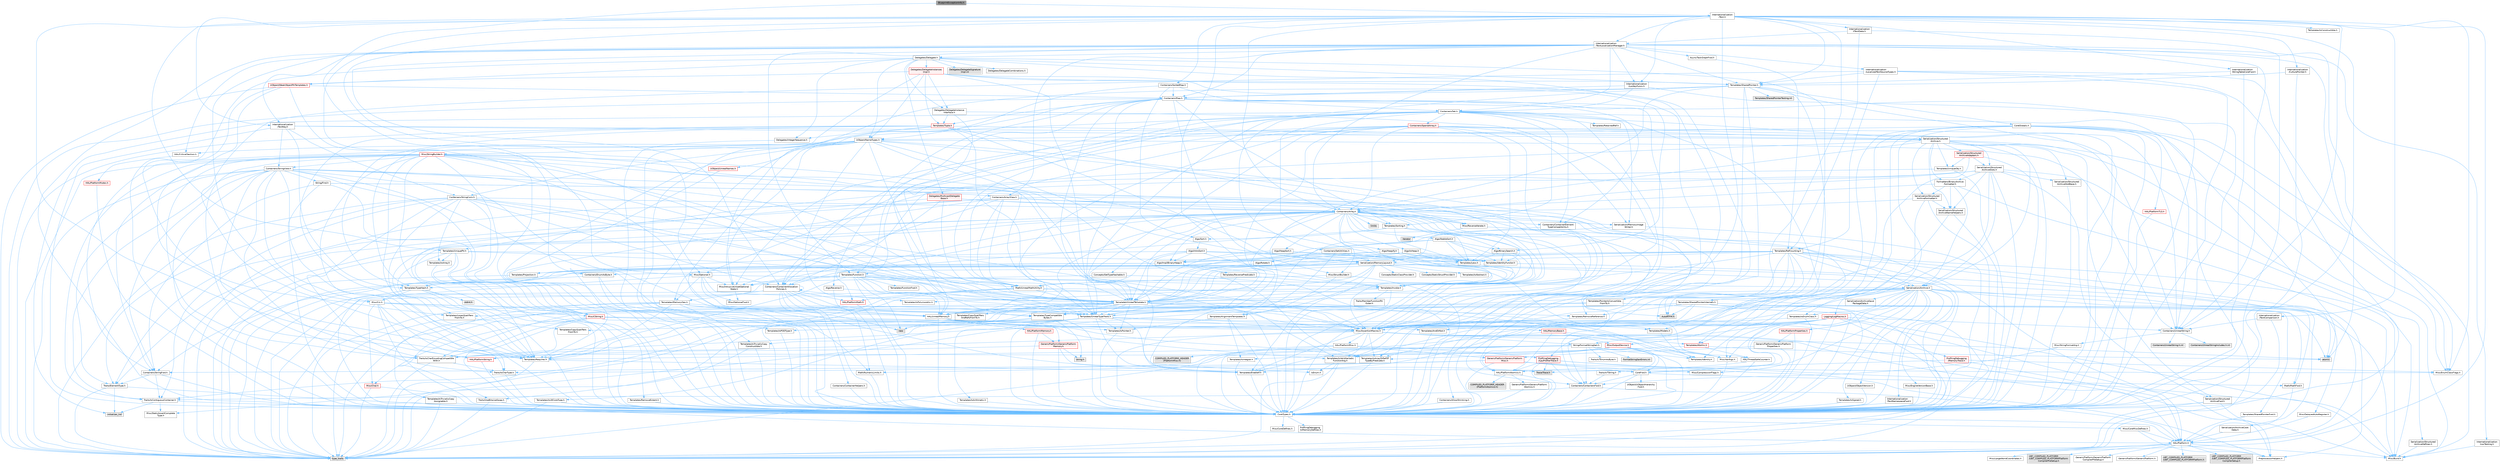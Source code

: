 digraph "BlueprintExceptionInfo.h"
{
 // INTERACTIVE_SVG=YES
 // LATEX_PDF_SIZE
  bgcolor="transparent";
  edge [fontname=Helvetica,fontsize=10,labelfontname=Helvetica,labelfontsize=10];
  node [fontname=Helvetica,fontsize=10,shape=box,height=0.2,width=0.4];
  Node1 [id="Node000001",label="BlueprintExceptionInfo.h",height=0.2,width=0.4,color="gray40", fillcolor="grey60", style="filled", fontcolor="black",tooltip=" "];
  Node1 -> Node2 [id="edge1_Node000001_Node000002",color="steelblue1",style="solid",tooltip=" "];
  Node2 [id="Node000002",label="Internationalization\l/Text.h",height=0.2,width=0.4,color="grey40", fillcolor="white", style="filled",URL="$d6/d35/Text_8h.html",tooltip=" "];
  Node2 -> Node3 [id="edge2_Node000002_Node000003",color="steelblue1",style="solid",tooltip=" "];
  Node3 [id="Node000003",label="CoreTypes.h",height=0.2,width=0.4,color="grey40", fillcolor="white", style="filled",URL="$dc/dec/CoreTypes_8h.html",tooltip=" "];
  Node3 -> Node4 [id="edge3_Node000003_Node000004",color="steelblue1",style="solid",tooltip=" "];
  Node4 [id="Node000004",label="HAL/Platform.h",height=0.2,width=0.4,color="grey40", fillcolor="white", style="filled",URL="$d9/dd0/Platform_8h.html",tooltip=" "];
  Node4 -> Node5 [id="edge4_Node000004_Node000005",color="steelblue1",style="solid",tooltip=" "];
  Node5 [id="Node000005",label="Misc/Build.h",height=0.2,width=0.4,color="grey40", fillcolor="white", style="filled",URL="$d3/dbb/Build_8h.html",tooltip=" "];
  Node4 -> Node6 [id="edge5_Node000004_Node000006",color="steelblue1",style="solid",tooltip=" "];
  Node6 [id="Node000006",label="Misc/LargeWorldCoordinates.h",height=0.2,width=0.4,color="grey40", fillcolor="white", style="filled",URL="$d2/dcb/LargeWorldCoordinates_8h.html",tooltip=" "];
  Node4 -> Node7 [id="edge6_Node000004_Node000007",color="steelblue1",style="solid",tooltip=" "];
  Node7 [id="Node000007",label="type_traits",height=0.2,width=0.4,color="grey60", fillcolor="#E0E0E0", style="filled",tooltip=" "];
  Node4 -> Node8 [id="edge7_Node000004_Node000008",color="steelblue1",style="solid",tooltip=" "];
  Node8 [id="Node000008",label="PreprocessorHelpers.h",height=0.2,width=0.4,color="grey40", fillcolor="white", style="filled",URL="$db/ddb/PreprocessorHelpers_8h.html",tooltip=" "];
  Node4 -> Node9 [id="edge8_Node000004_Node000009",color="steelblue1",style="solid",tooltip=" "];
  Node9 [id="Node000009",label="UBT_COMPILED_PLATFORM\l/UBT_COMPILED_PLATFORMPlatform\lCompilerPreSetup.h",height=0.2,width=0.4,color="grey60", fillcolor="#E0E0E0", style="filled",tooltip=" "];
  Node4 -> Node10 [id="edge9_Node000004_Node000010",color="steelblue1",style="solid",tooltip=" "];
  Node10 [id="Node000010",label="GenericPlatform/GenericPlatform\lCompilerPreSetup.h",height=0.2,width=0.4,color="grey40", fillcolor="white", style="filled",URL="$d9/dc8/GenericPlatformCompilerPreSetup_8h.html",tooltip=" "];
  Node4 -> Node11 [id="edge10_Node000004_Node000011",color="steelblue1",style="solid",tooltip=" "];
  Node11 [id="Node000011",label="GenericPlatform/GenericPlatform.h",height=0.2,width=0.4,color="grey40", fillcolor="white", style="filled",URL="$d6/d84/GenericPlatform_8h.html",tooltip=" "];
  Node4 -> Node12 [id="edge11_Node000004_Node000012",color="steelblue1",style="solid",tooltip=" "];
  Node12 [id="Node000012",label="UBT_COMPILED_PLATFORM\l/UBT_COMPILED_PLATFORMPlatform.h",height=0.2,width=0.4,color="grey60", fillcolor="#E0E0E0", style="filled",tooltip=" "];
  Node4 -> Node13 [id="edge12_Node000004_Node000013",color="steelblue1",style="solid",tooltip=" "];
  Node13 [id="Node000013",label="UBT_COMPILED_PLATFORM\l/UBT_COMPILED_PLATFORMPlatform\lCompilerSetup.h",height=0.2,width=0.4,color="grey60", fillcolor="#E0E0E0", style="filled",tooltip=" "];
  Node3 -> Node14 [id="edge13_Node000003_Node000014",color="steelblue1",style="solid",tooltip=" "];
  Node14 [id="Node000014",label="ProfilingDebugging\l/UMemoryDefines.h",height=0.2,width=0.4,color="grey40", fillcolor="white", style="filled",URL="$d2/da2/UMemoryDefines_8h.html",tooltip=" "];
  Node3 -> Node15 [id="edge14_Node000003_Node000015",color="steelblue1",style="solid",tooltip=" "];
  Node15 [id="Node000015",label="Misc/CoreMiscDefines.h",height=0.2,width=0.4,color="grey40", fillcolor="white", style="filled",URL="$da/d38/CoreMiscDefines_8h.html",tooltip=" "];
  Node15 -> Node4 [id="edge15_Node000015_Node000004",color="steelblue1",style="solid",tooltip=" "];
  Node15 -> Node8 [id="edge16_Node000015_Node000008",color="steelblue1",style="solid",tooltip=" "];
  Node3 -> Node16 [id="edge17_Node000003_Node000016",color="steelblue1",style="solid",tooltip=" "];
  Node16 [id="Node000016",label="Misc/CoreDefines.h",height=0.2,width=0.4,color="grey40", fillcolor="white", style="filled",URL="$d3/dd2/CoreDefines_8h.html",tooltip=" "];
  Node2 -> Node17 [id="edge18_Node000002_Node000017",color="steelblue1",style="solid",tooltip=" "];
  Node17 [id="Node000017",label="HAL/PlatformAtomics.h",height=0.2,width=0.4,color="grey40", fillcolor="white", style="filled",URL="$d3/d36/PlatformAtomics_8h.html",tooltip=" "];
  Node17 -> Node3 [id="edge19_Node000017_Node000003",color="steelblue1",style="solid",tooltip=" "];
  Node17 -> Node18 [id="edge20_Node000017_Node000018",color="steelblue1",style="solid",tooltip=" "];
  Node18 [id="Node000018",label="GenericPlatform/GenericPlatform\lAtomics.h",height=0.2,width=0.4,color="grey40", fillcolor="white", style="filled",URL="$da/d72/GenericPlatformAtomics_8h.html",tooltip=" "];
  Node18 -> Node3 [id="edge21_Node000018_Node000003",color="steelblue1",style="solid",tooltip=" "];
  Node17 -> Node19 [id="edge22_Node000017_Node000019",color="steelblue1",style="solid",tooltip=" "];
  Node19 [id="Node000019",label="COMPILED_PLATFORM_HEADER\l(PlatformAtomics.h)",height=0.2,width=0.4,color="grey60", fillcolor="#E0E0E0", style="filled",tooltip=" "];
  Node2 -> Node20 [id="edge23_Node000002_Node000020",color="steelblue1",style="solid",tooltip=" "];
  Node20 [id="Node000020",label="Misc/AssertionMacros.h",height=0.2,width=0.4,color="grey40", fillcolor="white", style="filled",URL="$d0/dfa/AssertionMacros_8h.html",tooltip=" "];
  Node20 -> Node3 [id="edge24_Node000020_Node000003",color="steelblue1",style="solid",tooltip=" "];
  Node20 -> Node4 [id="edge25_Node000020_Node000004",color="steelblue1",style="solid",tooltip=" "];
  Node20 -> Node21 [id="edge26_Node000020_Node000021",color="steelblue1",style="solid",tooltip=" "];
  Node21 [id="Node000021",label="HAL/PlatformMisc.h",height=0.2,width=0.4,color="grey40", fillcolor="white", style="filled",URL="$d0/df5/PlatformMisc_8h.html",tooltip=" "];
  Node21 -> Node3 [id="edge27_Node000021_Node000003",color="steelblue1",style="solid",tooltip=" "];
  Node21 -> Node22 [id="edge28_Node000021_Node000022",color="steelblue1",style="solid",tooltip=" "];
  Node22 [id="Node000022",label="GenericPlatform/GenericPlatform\lMisc.h",height=0.2,width=0.4,color="red", fillcolor="#FFF0F0", style="filled",URL="$db/d9a/GenericPlatformMisc_8h.html",tooltip=" "];
  Node22 -> Node23 [id="edge29_Node000022_Node000023",color="steelblue1",style="solid",tooltip=" "];
  Node23 [id="Node000023",label="Containers/StringFwd.h",height=0.2,width=0.4,color="grey40", fillcolor="white", style="filled",URL="$df/d37/StringFwd_8h.html",tooltip=" "];
  Node23 -> Node3 [id="edge30_Node000023_Node000003",color="steelblue1",style="solid",tooltip=" "];
  Node23 -> Node24 [id="edge31_Node000023_Node000024",color="steelblue1",style="solid",tooltip=" "];
  Node24 [id="Node000024",label="Traits/ElementType.h",height=0.2,width=0.4,color="grey40", fillcolor="white", style="filled",URL="$d5/d4f/ElementType_8h.html",tooltip=" "];
  Node24 -> Node4 [id="edge32_Node000024_Node000004",color="steelblue1",style="solid",tooltip=" "];
  Node24 -> Node25 [id="edge33_Node000024_Node000025",color="steelblue1",style="solid",tooltip=" "];
  Node25 [id="Node000025",label="initializer_list",height=0.2,width=0.4,color="grey60", fillcolor="#E0E0E0", style="filled",tooltip=" "];
  Node24 -> Node7 [id="edge34_Node000024_Node000007",color="steelblue1",style="solid",tooltip=" "];
  Node23 -> Node26 [id="edge35_Node000023_Node000026",color="steelblue1",style="solid",tooltip=" "];
  Node26 [id="Node000026",label="Traits/IsContiguousContainer.h",height=0.2,width=0.4,color="grey40", fillcolor="white", style="filled",URL="$d5/d3c/IsContiguousContainer_8h.html",tooltip=" "];
  Node26 -> Node3 [id="edge36_Node000026_Node000003",color="steelblue1",style="solid",tooltip=" "];
  Node26 -> Node27 [id="edge37_Node000026_Node000027",color="steelblue1",style="solid",tooltip=" "];
  Node27 [id="Node000027",label="Misc/StaticAssertComplete\lType.h",height=0.2,width=0.4,color="grey40", fillcolor="white", style="filled",URL="$d5/d4e/StaticAssertCompleteType_8h.html",tooltip=" "];
  Node26 -> Node25 [id="edge38_Node000026_Node000025",color="steelblue1",style="solid",tooltip=" "];
  Node22 -> Node28 [id="edge39_Node000022_Node000028",color="steelblue1",style="solid",tooltip=" "];
  Node28 [id="Node000028",label="CoreFwd.h",height=0.2,width=0.4,color="grey40", fillcolor="white", style="filled",URL="$d1/d1e/CoreFwd_8h.html",tooltip=" "];
  Node28 -> Node3 [id="edge40_Node000028_Node000003",color="steelblue1",style="solid",tooltip=" "];
  Node28 -> Node29 [id="edge41_Node000028_Node000029",color="steelblue1",style="solid",tooltip=" "];
  Node29 [id="Node000029",label="Containers/ContainersFwd.h",height=0.2,width=0.4,color="grey40", fillcolor="white", style="filled",URL="$d4/d0a/ContainersFwd_8h.html",tooltip=" "];
  Node29 -> Node4 [id="edge42_Node000029_Node000004",color="steelblue1",style="solid",tooltip=" "];
  Node29 -> Node3 [id="edge43_Node000029_Node000003",color="steelblue1",style="solid",tooltip=" "];
  Node29 -> Node26 [id="edge44_Node000029_Node000026",color="steelblue1",style="solid",tooltip=" "];
  Node28 -> Node30 [id="edge45_Node000028_Node000030",color="steelblue1",style="solid",tooltip=" "];
  Node30 [id="Node000030",label="Math/MathFwd.h",height=0.2,width=0.4,color="grey40", fillcolor="white", style="filled",URL="$d2/d10/MathFwd_8h.html",tooltip=" "];
  Node30 -> Node4 [id="edge46_Node000030_Node000004",color="steelblue1",style="solid",tooltip=" "];
  Node28 -> Node31 [id="edge47_Node000028_Node000031",color="steelblue1",style="solid",tooltip=" "];
  Node31 [id="Node000031",label="UObject/UObjectHierarchy\lFwd.h",height=0.2,width=0.4,color="grey40", fillcolor="white", style="filled",URL="$d3/d13/UObjectHierarchyFwd_8h.html",tooltip=" "];
  Node22 -> Node3 [id="edge48_Node000022_Node000003",color="steelblue1",style="solid",tooltip=" "];
  Node22 -> Node43 [id="edge49_Node000022_Node000043",color="steelblue1",style="solid",tooltip=" "];
  Node43 [id="Node000043",label="Math/NumericLimits.h",height=0.2,width=0.4,color="grey40", fillcolor="white", style="filled",URL="$df/d1b/NumericLimits_8h.html",tooltip=" "];
  Node43 -> Node3 [id="edge50_Node000043_Node000003",color="steelblue1",style="solid",tooltip=" "];
  Node22 -> Node44 [id="edge51_Node000022_Node000044",color="steelblue1",style="solid",tooltip=" "];
  Node44 [id="Node000044",label="Misc/CompressionFlags.h",height=0.2,width=0.4,color="grey40", fillcolor="white", style="filled",URL="$d9/d76/CompressionFlags_8h.html",tooltip=" "];
  Node22 -> Node45 [id="edge52_Node000022_Node000045",color="steelblue1",style="solid",tooltip=" "];
  Node45 [id="Node000045",label="Misc/EnumClassFlags.h",height=0.2,width=0.4,color="grey40", fillcolor="white", style="filled",URL="$d8/de7/EnumClassFlags_8h.html",tooltip=" "];
  Node21 -> Node48 [id="edge53_Node000021_Node000048",color="steelblue1",style="solid",tooltip=" "];
  Node48 [id="Node000048",label="COMPILED_PLATFORM_HEADER\l(PlatformMisc.h)",height=0.2,width=0.4,color="grey60", fillcolor="#E0E0E0", style="filled",tooltip=" "];
  Node21 -> Node49 [id="edge54_Node000021_Node000049",color="steelblue1",style="solid",tooltip=" "];
  Node49 [id="Node000049",label="ProfilingDebugging\l/CpuProfilerTrace.h",height=0.2,width=0.4,color="red", fillcolor="#FFF0F0", style="filled",URL="$da/dcb/CpuProfilerTrace_8h.html",tooltip=" "];
  Node49 -> Node3 [id="edge55_Node000049_Node000003",color="steelblue1",style="solid",tooltip=" "];
  Node49 -> Node29 [id="edge56_Node000049_Node000029",color="steelblue1",style="solid",tooltip=" "];
  Node49 -> Node17 [id="edge57_Node000049_Node000017",color="steelblue1",style="solid",tooltip=" "];
  Node49 -> Node8 [id="edge58_Node000049_Node000008",color="steelblue1",style="solid",tooltip=" "];
  Node49 -> Node5 [id="edge59_Node000049_Node000005",color="steelblue1",style="solid",tooltip=" "];
  Node49 -> Node53 [id="edge60_Node000049_Node000053",color="steelblue1",style="solid",tooltip=" "];
  Node53 [id="Node000053",label="Trace/Trace.h",height=0.2,width=0.4,color="grey60", fillcolor="#E0E0E0", style="filled",tooltip=" "];
  Node20 -> Node8 [id="edge61_Node000020_Node000008",color="steelblue1",style="solid",tooltip=" "];
  Node20 -> Node54 [id="edge62_Node000020_Node000054",color="steelblue1",style="solid",tooltip=" "];
  Node54 [id="Node000054",label="Templates/EnableIf.h",height=0.2,width=0.4,color="grey40", fillcolor="white", style="filled",URL="$d7/d60/EnableIf_8h.html",tooltip=" "];
  Node54 -> Node3 [id="edge63_Node000054_Node000003",color="steelblue1",style="solid",tooltip=" "];
  Node20 -> Node55 [id="edge64_Node000020_Node000055",color="steelblue1",style="solid",tooltip=" "];
  Node55 [id="Node000055",label="Templates/IsArrayOrRefOf\lTypeByPredicate.h",height=0.2,width=0.4,color="grey40", fillcolor="white", style="filled",URL="$d6/da1/IsArrayOrRefOfTypeByPredicate_8h.html",tooltip=" "];
  Node55 -> Node3 [id="edge65_Node000055_Node000003",color="steelblue1",style="solid",tooltip=" "];
  Node20 -> Node56 [id="edge66_Node000020_Node000056",color="steelblue1",style="solid",tooltip=" "];
  Node56 [id="Node000056",label="Templates/IsValidVariadic\lFunctionArg.h",height=0.2,width=0.4,color="grey40", fillcolor="white", style="filled",URL="$d0/dc8/IsValidVariadicFunctionArg_8h.html",tooltip=" "];
  Node56 -> Node3 [id="edge67_Node000056_Node000003",color="steelblue1",style="solid",tooltip=" "];
  Node56 -> Node57 [id="edge68_Node000056_Node000057",color="steelblue1",style="solid",tooltip=" "];
  Node57 [id="Node000057",label="IsEnum.h",height=0.2,width=0.4,color="grey40", fillcolor="white", style="filled",URL="$d4/de5/IsEnum_8h.html",tooltip=" "];
  Node56 -> Node7 [id="edge69_Node000056_Node000007",color="steelblue1",style="solid",tooltip=" "];
  Node20 -> Node58 [id="edge70_Node000020_Node000058",color="steelblue1",style="solid",tooltip=" "];
  Node58 [id="Node000058",label="Traits/IsCharEncodingCompatible\lWith.h",height=0.2,width=0.4,color="grey40", fillcolor="white", style="filled",URL="$df/dd1/IsCharEncodingCompatibleWith_8h.html",tooltip=" "];
  Node58 -> Node7 [id="edge71_Node000058_Node000007",color="steelblue1",style="solid",tooltip=" "];
  Node58 -> Node59 [id="edge72_Node000058_Node000059",color="steelblue1",style="solid",tooltip=" "];
  Node59 [id="Node000059",label="Traits/IsCharType.h",height=0.2,width=0.4,color="grey40", fillcolor="white", style="filled",URL="$db/d51/IsCharType_8h.html",tooltip=" "];
  Node59 -> Node3 [id="edge73_Node000059_Node000003",color="steelblue1",style="solid",tooltip=" "];
  Node20 -> Node60 [id="edge74_Node000020_Node000060",color="steelblue1",style="solid",tooltip=" "];
  Node60 [id="Node000060",label="Misc/VarArgs.h",height=0.2,width=0.4,color="grey40", fillcolor="white", style="filled",URL="$d5/d6f/VarArgs_8h.html",tooltip=" "];
  Node60 -> Node3 [id="edge75_Node000060_Node000003",color="steelblue1",style="solid",tooltip=" "];
  Node20 -> Node61 [id="edge76_Node000020_Node000061",color="steelblue1",style="solid",tooltip=" "];
  Node61 [id="Node000061",label="String/FormatStringSan.h",height=0.2,width=0.4,color="grey40", fillcolor="white", style="filled",URL="$d3/d8b/FormatStringSan_8h.html",tooltip=" "];
  Node61 -> Node7 [id="edge77_Node000061_Node000007",color="steelblue1",style="solid",tooltip=" "];
  Node61 -> Node3 [id="edge78_Node000061_Node000003",color="steelblue1",style="solid",tooltip=" "];
  Node61 -> Node62 [id="edge79_Node000061_Node000062",color="steelblue1",style="solid",tooltip=" "];
  Node62 [id="Node000062",label="Templates/Requires.h",height=0.2,width=0.4,color="grey40", fillcolor="white", style="filled",URL="$dc/d96/Requires_8h.html",tooltip=" "];
  Node62 -> Node54 [id="edge80_Node000062_Node000054",color="steelblue1",style="solid",tooltip=" "];
  Node62 -> Node7 [id="edge81_Node000062_Node000007",color="steelblue1",style="solid",tooltip=" "];
  Node61 -> Node63 [id="edge82_Node000061_Node000063",color="steelblue1",style="solid",tooltip=" "];
  Node63 [id="Node000063",label="Templates/Identity.h",height=0.2,width=0.4,color="grey40", fillcolor="white", style="filled",URL="$d0/dd5/Identity_8h.html",tooltip=" "];
  Node61 -> Node56 [id="edge83_Node000061_Node000056",color="steelblue1",style="solid",tooltip=" "];
  Node61 -> Node59 [id="edge84_Node000061_Node000059",color="steelblue1",style="solid",tooltip=" "];
  Node61 -> Node64 [id="edge85_Node000061_Node000064",color="steelblue1",style="solid",tooltip=" "];
  Node64 [id="Node000064",label="Traits/IsTEnumAsByte.h",height=0.2,width=0.4,color="grey40", fillcolor="white", style="filled",URL="$d1/de6/IsTEnumAsByte_8h.html",tooltip=" "];
  Node61 -> Node65 [id="edge86_Node000061_Node000065",color="steelblue1",style="solid",tooltip=" "];
  Node65 [id="Node000065",label="Traits/IsTString.h",height=0.2,width=0.4,color="grey40", fillcolor="white", style="filled",URL="$d0/df8/IsTString_8h.html",tooltip=" "];
  Node65 -> Node29 [id="edge87_Node000065_Node000029",color="steelblue1",style="solid",tooltip=" "];
  Node61 -> Node29 [id="edge88_Node000061_Node000029",color="steelblue1",style="solid",tooltip=" "];
  Node61 -> Node66 [id="edge89_Node000061_Node000066",color="steelblue1",style="solid",tooltip=" "];
  Node66 [id="Node000066",label="FormatStringSanErrors.inl",height=0.2,width=0.4,color="grey60", fillcolor="#E0E0E0", style="filled",tooltip=" "];
  Node20 -> Node67 [id="edge90_Node000020_Node000067",color="steelblue1",style="solid",tooltip=" "];
  Node67 [id="Node000067",label="atomic",height=0.2,width=0.4,color="grey60", fillcolor="#E0E0E0", style="filled",tooltip=" "];
  Node2 -> Node45 [id="edge91_Node000002_Node000045",color="steelblue1",style="solid",tooltip=" "];
  Node2 -> Node68 [id="edge92_Node000002_Node000068",color="steelblue1",style="solid",tooltip=" "];
  Node68 [id="Node000068",label="Templates/UnrealTypeTraits.h",height=0.2,width=0.4,color="grey40", fillcolor="white", style="filled",URL="$d2/d2d/UnrealTypeTraits_8h.html",tooltip=" "];
  Node68 -> Node3 [id="edge93_Node000068_Node000003",color="steelblue1",style="solid",tooltip=" "];
  Node68 -> Node69 [id="edge94_Node000068_Node000069",color="steelblue1",style="solid",tooltip=" "];
  Node69 [id="Node000069",label="Templates/IsPointer.h",height=0.2,width=0.4,color="grey40", fillcolor="white", style="filled",URL="$d7/d05/IsPointer_8h.html",tooltip=" "];
  Node69 -> Node3 [id="edge95_Node000069_Node000003",color="steelblue1",style="solid",tooltip=" "];
  Node68 -> Node20 [id="edge96_Node000068_Node000020",color="steelblue1",style="solid",tooltip=" "];
  Node68 -> Node70 [id="edge97_Node000068_Node000070",color="steelblue1",style="solid",tooltip=" "];
  Node70 [id="Node000070",label="Templates/AndOrNot.h",height=0.2,width=0.4,color="grey40", fillcolor="white", style="filled",URL="$db/d0a/AndOrNot_8h.html",tooltip=" "];
  Node70 -> Node3 [id="edge98_Node000070_Node000003",color="steelblue1",style="solid",tooltip=" "];
  Node68 -> Node54 [id="edge99_Node000068_Node000054",color="steelblue1",style="solid",tooltip=" "];
  Node68 -> Node71 [id="edge100_Node000068_Node000071",color="steelblue1",style="solid",tooltip=" "];
  Node71 [id="Node000071",label="Templates/IsArithmetic.h",height=0.2,width=0.4,color="grey40", fillcolor="white", style="filled",URL="$d2/d5d/IsArithmetic_8h.html",tooltip=" "];
  Node71 -> Node3 [id="edge101_Node000071_Node000003",color="steelblue1",style="solid",tooltip=" "];
  Node68 -> Node57 [id="edge102_Node000068_Node000057",color="steelblue1",style="solid",tooltip=" "];
  Node68 -> Node72 [id="edge103_Node000068_Node000072",color="steelblue1",style="solid",tooltip=" "];
  Node72 [id="Node000072",label="Templates/Models.h",height=0.2,width=0.4,color="grey40", fillcolor="white", style="filled",URL="$d3/d0c/Models_8h.html",tooltip=" "];
  Node72 -> Node63 [id="edge104_Node000072_Node000063",color="steelblue1",style="solid",tooltip=" "];
  Node68 -> Node73 [id="edge105_Node000068_Node000073",color="steelblue1",style="solid",tooltip=" "];
  Node73 [id="Node000073",label="Templates/IsPODType.h",height=0.2,width=0.4,color="grey40", fillcolor="white", style="filled",URL="$d7/db1/IsPODType_8h.html",tooltip=" "];
  Node73 -> Node3 [id="edge106_Node000073_Node000003",color="steelblue1",style="solid",tooltip=" "];
  Node68 -> Node74 [id="edge107_Node000068_Node000074",color="steelblue1",style="solid",tooltip=" "];
  Node74 [id="Node000074",label="Templates/IsUECoreType.h",height=0.2,width=0.4,color="grey40", fillcolor="white", style="filled",URL="$d1/db8/IsUECoreType_8h.html",tooltip=" "];
  Node74 -> Node3 [id="edge108_Node000074_Node000003",color="steelblue1",style="solid",tooltip=" "];
  Node74 -> Node7 [id="edge109_Node000074_Node000007",color="steelblue1",style="solid",tooltip=" "];
  Node68 -> Node75 [id="edge110_Node000068_Node000075",color="steelblue1",style="solid",tooltip=" "];
  Node75 [id="Node000075",label="Templates/IsTriviallyCopy\lConstructible.h",height=0.2,width=0.4,color="grey40", fillcolor="white", style="filled",URL="$d3/d78/IsTriviallyCopyConstructible_8h.html",tooltip=" "];
  Node75 -> Node3 [id="edge111_Node000075_Node000003",color="steelblue1",style="solid",tooltip=" "];
  Node75 -> Node7 [id="edge112_Node000075_Node000007",color="steelblue1",style="solid",tooltip=" "];
  Node2 -> Node76 [id="edge113_Node000002_Node000076",color="steelblue1",style="solid",tooltip=" "];
  Node76 [id="Node000076",label="Containers/Array.h",height=0.2,width=0.4,color="grey40", fillcolor="white", style="filled",URL="$df/dd0/Array_8h.html",tooltip=" "];
  Node76 -> Node3 [id="edge114_Node000076_Node000003",color="steelblue1",style="solid",tooltip=" "];
  Node76 -> Node20 [id="edge115_Node000076_Node000020",color="steelblue1",style="solid",tooltip=" "];
  Node76 -> Node77 [id="edge116_Node000076_Node000077",color="steelblue1",style="solid",tooltip=" "];
  Node77 [id="Node000077",label="Misc/IntrusiveUnsetOptional\lState.h",height=0.2,width=0.4,color="grey40", fillcolor="white", style="filled",URL="$d2/d0a/IntrusiveUnsetOptionalState_8h.html",tooltip=" "];
  Node77 -> Node78 [id="edge117_Node000077_Node000078",color="steelblue1",style="solid",tooltip=" "];
  Node78 [id="Node000078",label="Misc/OptionalFwd.h",height=0.2,width=0.4,color="grey40", fillcolor="white", style="filled",URL="$dc/d50/OptionalFwd_8h.html",tooltip=" "];
  Node76 -> Node79 [id="edge118_Node000076_Node000079",color="steelblue1",style="solid",tooltip=" "];
  Node79 [id="Node000079",label="Misc/ReverseIterate.h",height=0.2,width=0.4,color="grey40", fillcolor="white", style="filled",URL="$db/de3/ReverseIterate_8h.html",tooltip=" "];
  Node79 -> Node4 [id="edge119_Node000079_Node000004",color="steelblue1",style="solid",tooltip=" "];
  Node79 -> Node80 [id="edge120_Node000079_Node000080",color="steelblue1",style="solid",tooltip=" "];
  Node80 [id="Node000080",label="iterator",height=0.2,width=0.4,color="grey60", fillcolor="#E0E0E0", style="filled",tooltip=" "];
  Node76 -> Node81 [id="edge121_Node000076_Node000081",color="steelblue1",style="solid",tooltip=" "];
  Node81 [id="Node000081",label="HAL/UnrealMemory.h",height=0.2,width=0.4,color="grey40", fillcolor="white", style="filled",URL="$d9/d96/UnrealMemory_8h.html",tooltip=" "];
  Node81 -> Node3 [id="edge122_Node000081_Node000003",color="steelblue1",style="solid",tooltip=" "];
  Node81 -> Node82 [id="edge123_Node000081_Node000082",color="steelblue1",style="solid",tooltip=" "];
  Node82 [id="Node000082",label="GenericPlatform/GenericPlatform\lMemory.h",height=0.2,width=0.4,color="red", fillcolor="#FFF0F0", style="filled",URL="$dd/d22/GenericPlatformMemory_8h.html",tooltip=" "];
  Node82 -> Node28 [id="edge124_Node000082_Node000028",color="steelblue1",style="solid",tooltip=" "];
  Node82 -> Node3 [id="edge125_Node000082_Node000003",color="steelblue1",style="solid",tooltip=" "];
  Node82 -> Node83 [id="edge126_Node000082_Node000083",color="steelblue1",style="solid",tooltip=" "];
  Node83 [id="Node000083",label="HAL/PlatformString.h",height=0.2,width=0.4,color="red", fillcolor="#FFF0F0", style="filled",URL="$db/db5/PlatformString_8h.html",tooltip=" "];
  Node83 -> Node3 [id="edge127_Node000083_Node000003",color="steelblue1",style="solid",tooltip=" "];
  Node82 -> Node42 [id="edge128_Node000082_Node000042",color="steelblue1",style="solid",tooltip=" "];
  Node42 [id="Node000042",label="string.h",height=0.2,width=0.4,color="grey60", fillcolor="#E0E0E0", style="filled",tooltip=" "];
  Node81 -> Node85 [id="edge129_Node000081_Node000085",color="steelblue1",style="solid",tooltip=" "];
  Node85 [id="Node000085",label="HAL/MemoryBase.h",height=0.2,width=0.4,color="red", fillcolor="#FFF0F0", style="filled",URL="$d6/d9f/MemoryBase_8h.html",tooltip=" "];
  Node85 -> Node3 [id="edge130_Node000085_Node000003",color="steelblue1",style="solid",tooltip=" "];
  Node85 -> Node17 [id="edge131_Node000085_Node000017",color="steelblue1",style="solid",tooltip=" "];
  Node85 -> Node87 [id="edge132_Node000085_Node000087",color="steelblue1",style="solid",tooltip=" "];
  Node87 [id="Node000087",label="Misc/OutputDevice.h",height=0.2,width=0.4,color="red", fillcolor="#FFF0F0", style="filled",URL="$d7/d32/OutputDevice_8h.html",tooltip=" "];
  Node87 -> Node28 [id="edge133_Node000087_Node000028",color="steelblue1",style="solid",tooltip=" "];
  Node87 -> Node3 [id="edge134_Node000087_Node000003",color="steelblue1",style="solid",tooltip=" "];
  Node87 -> Node60 [id="edge135_Node000087_Node000060",color="steelblue1",style="solid",tooltip=" "];
  Node87 -> Node55 [id="edge136_Node000087_Node000055",color="steelblue1",style="solid",tooltip=" "];
  Node87 -> Node56 [id="edge137_Node000087_Node000056",color="steelblue1",style="solid",tooltip=" "];
  Node87 -> Node58 [id="edge138_Node000087_Node000058",color="steelblue1",style="solid",tooltip=" "];
  Node85 -> Node89 [id="edge139_Node000085_Node000089",color="steelblue1",style="solid",tooltip=" "];
  Node89 [id="Node000089",label="Templates/Atomic.h",height=0.2,width=0.4,color="red", fillcolor="#FFF0F0", style="filled",URL="$d3/d91/Atomic_8h.html",tooltip=" "];
  Node89 -> Node90 [id="edge140_Node000089_Node000090",color="steelblue1",style="solid",tooltip=" "];
  Node90 [id="Node000090",label="HAL/ThreadSafeCounter.h",height=0.2,width=0.4,color="grey40", fillcolor="white", style="filled",URL="$dc/dc9/ThreadSafeCounter_8h.html",tooltip=" "];
  Node90 -> Node3 [id="edge141_Node000090_Node000003",color="steelblue1",style="solid",tooltip=" "];
  Node90 -> Node17 [id="edge142_Node000090_Node000017",color="steelblue1",style="solid",tooltip=" "];
  Node89 -> Node92 [id="edge143_Node000089_Node000092",color="steelblue1",style="solid",tooltip=" "];
  Node92 [id="Node000092",label="Templates/IsIntegral.h",height=0.2,width=0.4,color="grey40", fillcolor="white", style="filled",URL="$da/d64/IsIntegral_8h.html",tooltip=" "];
  Node92 -> Node3 [id="edge144_Node000092_Node000003",color="steelblue1",style="solid",tooltip=" "];
  Node89 -> Node67 [id="edge145_Node000089_Node000067",color="steelblue1",style="solid",tooltip=" "];
  Node81 -> Node96 [id="edge146_Node000081_Node000096",color="steelblue1",style="solid",tooltip=" "];
  Node96 [id="Node000096",label="HAL/PlatformMemory.h",height=0.2,width=0.4,color="red", fillcolor="#FFF0F0", style="filled",URL="$de/d68/PlatformMemory_8h.html",tooltip=" "];
  Node96 -> Node3 [id="edge147_Node000096_Node000003",color="steelblue1",style="solid",tooltip=" "];
  Node96 -> Node82 [id="edge148_Node000096_Node000082",color="steelblue1",style="solid",tooltip=" "];
  Node81 -> Node98 [id="edge149_Node000081_Node000098",color="steelblue1",style="solid",tooltip=" "];
  Node98 [id="Node000098",label="ProfilingDebugging\l/MemoryTrace.h",height=0.2,width=0.4,color="red", fillcolor="#FFF0F0", style="filled",URL="$da/dd7/MemoryTrace_8h.html",tooltip=" "];
  Node98 -> Node4 [id="edge150_Node000098_Node000004",color="steelblue1",style="solid",tooltip=" "];
  Node98 -> Node45 [id="edge151_Node000098_Node000045",color="steelblue1",style="solid",tooltip=" "];
  Node98 -> Node53 [id="edge152_Node000098_Node000053",color="steelblue1",style="solid",tooltip=" "];
  Node81 -> Node69 [id="edge153_Node000081_Node000069",color="steelblue1",style="solid",tooltip=" "];
  Node76 -> Node68 [id="edge154_Node000076_Node000068",color="steelblue1",style="solid",tooltip=" "];
  Node76 -> Node99 [id="edge155_Node000076_Node000099",color="steelblue1",style="solid",tooltip=" "];
  Node99 [id="Node000099",label="Templates/UnrealTemplate.h",height=0.2,width=0.4,color="grey40", fillcolor="white", style="filled",URL="$d4/d24/UnrealTemplate_8h.html",tooltip=" "];
  Node99 -> Node3 [id="edge156_Node000099_Node000003",color="steelblue1",style="solid",tooltip=" "];
  Node99 -> Node69 [id="edge157_Node000099_Node000069",color="steelblue1",style="solid",tooltip=" "];
  Node99 -> Node81 [id="edge158_Node000099_Node000081",color="steelblue1",style="solid",tooltip=" "];
  Node99 -> Node100 [id="edge159_Node000099_Node000100",color="steelblue1",style="solid",tooltip=" "];
  Node100 [id="Node000100",label="Templates/CopyQualifiers\lAndRefsFromTo.h",height=0.2,width=0.4,color="grey40", fillcolor="white", style="filled",URL="$d3/db3/CopyQualifiersAndRefsFromTo_8h.html",tooltip=" "];
  Node100 -> Node101 [id="edge160_Node000100_Node000101",color="steelblue1",style="solid",tooltip=" "];
  Node101 [id="Node000101",label="Templates/CopyQualifiers\lFromTo.h",height=0.2,width=0.4,color="grey40", fillcolor="white", style="filled",URL="$d5/db4/CopyQualifiersFromTo_8h.html",tooltip=" "];
  Node99 -> Node68 [id="edge161_Node000099_Node000068",color="steelblue1",style="solid",tooltip=" "];
  Node99 -> Node102 [id="edge162_Node000099_Node000102",color="steelblue1",style="solid",tooltip=" "];
  Node102 [id="Node000102",label="Templates/RemoveReference.h",height=0.2,width=0.4,color="grey40", fillcolor="white", style="filled",URL="$da/dbe/RemoveReference_8h.html",tooltip=" "];
  Node102 -> Node3 [id="edge163_Node000102_Node000003",color="steelblue1",style="solid",tooltip=" "];
  Node99 -> Node62 [id="edge164_Node000099_Node000062",color="steelblue1",style="solid",tooltip=" "];
  Node99 -> Node103 [id="edge165_Node000099_Node000103",color="steelblue1",style="solid",tooltip=" "];
  Node103 [id="Node000103",label="Templates/TypeCompatible\lBytes.h",height=0.2,width=0.4,color="grey40", fillcolor="white", style="filled",URL="$df/d0a/TypeCompatibleBytes_8h.html",tooltip=" "];
  Node103 -> Node3 [id="edge166_Node000103_Node000003",color="steelblue1",style="solid",tooltip=" "];
  Node103 -> Node42 [id="edge167_Node000103_Node000042",color="steelblue1",style="solid",tooltip=" "];
  Node103 -> Node34 [id="edge168_Node000103_Node000034",color="steelblue1",style="solid",tooltip=" "];
  Node34 [id="Node000034",label="new",height=0.2,width=0.4,color="grey60", fillcolor="#E0E0E0", style="filled",tooltip=" "];
  Node103 -> Node7 [id="edge169_Node000103_Node000007",color="steelblue1",style="solid",tooltip=" "];
  Node99 -> Node63 [id="edge170_Node000099_Node000063",color="steelblue1",style="solid",tooltip=" "];
  Node99 -> Node26 [id="edge171_Node000099_Node000026",color="steelblue1",style="solid",tooltip=" "];
  Node99 -> Node104 [id="edge172_Node000099_Node000104",color="steelblue1",style="solid",tooltip=" "];
  Node104 [id="Node000104",label="Traits/UseBitwiseSwap.h",height=0.2,width=0.4,color="grey40", fillcolor="white", style="filled",URL="$db/df3/UseBitwiseSwap_8h.html",tooltip=" "];
  Node104 -> Node3 [id="edge173_Node000104_Node000003",color="steelblue1",style="solid",tooltip=" "];
  Node104 -> Node7 [id="edge174_Node000104_Node000007",color="steelblue1",style="solid",tooltip=" "];
  Node99 -> Node7 [id="edge175_Node000099_Node000007",color="steelblue1",style="solid",tooltip=" "];
  Node76 -> Node105 [id="edge176_Node000076_Node000105",color="steelblue1",style="solid",tooltip=" "];
  Node105 [id="Node000105",label="Containers/AllowShrinking.h",height=0.2,width=0.4,color="grey40", fillcolor="white", style="filled",URL="$d7/d1a/AllowShrinking_8h.html",tooltip=" "];
  Node105 -> Node3 [id="edge177_Node000105_Node000003",color="steelblue1",style="solid",tooltip=" "];
  Node76 -> Node106 [id="edge178_Node000076_Node000106",color="steelblue1",style="solid",tooltip=" "];
  Node106 [id="Node000106",label="Containers/ContainerAllocation\lPolicies.h",height=0.2,width=0.4,color="grey40", fillcolor="white", style="filled",URL="$d7/dff/ContainerAllocationPolicies_8h.html",tooltip=" "];
  Node106 -> Node3 [id="edge179_Node000106_Node000003",color="steelblue1",style="solid",tooltip=" "];
  Node106 -> Node107 [id="edge180_Node000106_Node000107",color="steelblue1",style="solid",tooltip=" "];
  Node107 [id="Node000107",label="Containers/ContainerHelpers.h",height=0.2,width=0.4,color="grey40", fillcolor="white", style="filled",URL="$d7/d33/ContainerHelpers_8h.html",tooltip=" "];
  Node107 -> Node3 [id="edge181_Node000107_Node000003",color="steelblue1",style="solid",tooltip=" "];
  Node106 -> Node106 [id="edge182_Node000106_Node000106",color="steelblue1",style="solid",tooltip=" "];
  Node106 -> Node108 [id="edge183_Node000106_Node000108",color="steelblue1",style="solid",tooltip=" "];
  Node108 [id="Node000108",label="HAL/PlatformMath.h",height=0.2,width=0.4,color="red", fillcolor="#FFF0F0", style="filled",URL="$dc/d53/PlatformMath_8h.html",tooltip=" "];
  Node108 -> Node3 [id="edge184_Node000108_Node000003",color="steelblue1",style="solid",tooltip=" "];
  Node106 -> Node81 [id="edge185_Node000106_Node000081",color="steelblue1",style="solid",tooltip=" "];
  Node106 -> Node43 [id="edge186_Node000106_Node000043",color="steelblue1",style="solid",tooltip=" "];
  Node106 -> Node20 [id="edge187_Node000106_Node000020",color="steelblue1",style="solid",tooltip=" "];
  Node106 -> Node116 [id="edge188_Node000106_Node000116",color="steelblue1",style="solid",tooltip=" "];
  Node116 [id="Node000116",label="Templates/IsPolymorphic.h",height=0.2,width=0.4,color="grey40", fillcolor="white", style="filled",URL="$dc/d20/IsPolymorphic_8h.html",tooltip=" "];
  Node106 -> Node117 [id="edge189_Node000106_Node000117",color="steelblue1",style="solid",tooltip=" "];
  Node117 [id="Node000117",label="Templates/MemoryOps.h",height=0.2,width=0.4,color="grey40", fillcolor="white", style="filled",URL="$db/dea/MemoryOps_8h.html",tooltip=" "];
  Node117 -> Node3 [id="edge190_Node000117_Node000003",color="steelblue1",style="solid",tooltip=" "];
  Node117 -> Node81 [id="edge191_Node000117_Node000081",color="steelblue1",style="solid",tooltip=" "];
  Node117 -> Node94 [id="edge192_Node000117_Node000094",color="steelblue1",style="solid",tooltip=" "];
  Node94 [id="Node000094",label="Templates/IsTriviallyCopy\lAssignable.h",height=0.2,width=0.4,color="grey40", fillcolor="white", style="filled",URL="$d2/df2/IsTriviallyCopyAssignable_8h.html",tooltip=" "];
  Node94 -> Node3 [id="edge193_Node000094_Node000003",color="steelblue1",style="solid",tooltip=" "];
  Node94 -> Node7 [id="edge194_Node000094_Node000007",color="steelblue1",style="solid",tooltip=" "];
  Node117 -> Node75 [id="edge195_Node000117_Node000075",color="steelblue1",style="solid",tooltip=" "];
  Node117 -> Node62 [id="edge196_Node000117_Node000062",color="steelblue1",style="solid",tooltip=" "];
  Node117 -> Node68 [id="edge197_Node000117_Node000068",color="steelblue1",style="solid",tooltip=" "];
  Node117 -> Node104 [id="edge198_Node000117_Node000104",color="steelblue1",style="solid",tooltip=" "];
  Node117 -> Node34 [id="edge199_Node000117_Node000034",color="steelblue1",style="solid",tooltip=" "];
  Node117 -> Node7 [id="edge200_Node000117_Node000007",color="steelblue1",style="solid",tooltip=" "];
  Node106 -> Node103 [id="edge201_Node000106_Node000103",color="steelblue1",style="solid",tooltip=" "];
  Node106 -> Node7 [id="edge202_Node000106_Node000007",color="steelblue1",style="solid",tooltip=" "];
  Node76 -> Node118 [id="edge203_Node000076_Node000118",color="steelblue1",style="solid",tooltip=" "];
  Node118 [id="Node000118",label="Containers/ContainerElement\lTypeCompatibility.h",height=0.2,width=0.4,color="grey40", fillcolor="white", style="filled",URL="$df/ddf/ContainerElementTypeCompatibility_8h.html",tooltip=" "];
  Node118 -> Node3 [id="edge204_Node000118_Node000003",color="steelblue1",style="solid",tooltip=" "];
  Node118 -> Node68 [id="edge205_Node000118_Node000068",color="steelblue1",style="solid",tooltip=" "];
  Node76 -> Node119 [id="edge206_Node000076_Node000119",color="steelblue1",style="solid",tooltip=" "];
  Node119 [id="Node000119",label="Serialization/Archive.h",height=0.2,width=0.4,color="grey40", fillcolor="white", style="filled",URL="$d7/d3b/Archive_8h.html",tooltip=" "];
  Node119 -> Node28 [id="edge207_Node000119_Node000028",color="steelblue1",style="solid",tooltip=" "];
  Node119 -> Node3 [id="edge208_Node000119_Node000003",color="steelblue1",style="solid",tooltip=" "];
  Node119 -> Node120 [id="edge209_Node000119_Node000120",color="steelblue1",style="solid",tooltip=" "];
  Node120 [id="Node000120",label="HAL/PlatformProperties.h",height=0.2,width=0.4,color="red", fillcolor="#FFF0F0", style="filled",URL="$d9/db0/PlatformProperties_8h.html",tooltip=" "];
  Node120 -> Node3 [id="edge210_Node000120_Node000003",color="steelblue1",style="solid",tooltip=" "];
  Node120 -> Node121 [id="edge211_Node000120_Node000121",color="steelblue1",style="solid",tooltip=" "];
  Node121 [id="Node000121",label="GenericPlatform/GenericPlatform\lProperties.h",height=0.2,width=0.4,color="grey40", fillcolor="white", style="filled",URL="$d2/dcd/GenericPlatformProperties_8h.html",tooltip=" "];
  Node121 -> Node3 [id="edge212_Node000121_Node000003",color="steelblue1",style="solid",tooltip=" "];
  Node121 -> Node22 [id="edge213_Node000121_Node000022",color="steelblue1",style="solid",tooltip=" "];
  Node119 -> Node123 [id="edge214_Node000119_Node000123",color="steelblue1",style="solid",tooltip=" "];
  Node123 [id="Node000123",label="Internationalization\l/TextNamespaceFwd.h",height=0.2,width=0.4,color="grey40", fillcolor="white", style="filled",URL="$d8/d97/TextNamespaceFwd_8h.html",tooltip=" "];
  Node123 -> Node3 [id="edge215_Node000123_Node000003",color="steelblue1",style="solid",tooltip=" "];
  Node119 -> Node30 [id="edge216_Node000119_Node000030",color="steelblue1",style="solid",tooltip=" "];
  Node119 -> Node20 [id="edge217_Node000119_Node000020",color="steelblue1",style="solid",tooltip=" "];
  Node119 -> Node5 [id="edge218_Node000119_Node000005",color="steelblue1",style="solid",tooltip=" "];
  Node119 -> Node44 [id="edge219_Node000119_Node000044",color="steelblue1",style="solid",tooltip=" "];
  Node119 -> Node124 [id="edge220_Node000119_Node000124",color="steelblue1",style="solid",tooltip=" "];
  Node124 [id="Node000124",label="Misc/EngineVersionBase.h",height=0.2,width=0.4,color="grey40", fillcolor="white", style="filled",URL="$d5/d2b/EngineVersionBase_8h.html",tooltip=" "];
  Node124 -> Node3 [id="edge221_Node000124_Node000003",color="steelblue1",style="solid",tooltip=" "];
  Node119 -> Node60 [id="edge222_Node000119_Node000060",color="steelblue1",style="solid",tooltip=" "];
  Node119 -> Node125 [id="edge223_Node000119_Node000125",color="steelblue1",style="solid",tooltip=" "];
  Node125 [id="Node000125",label="Serialization/ArchiveCook\lData.h",height=0.2,width=0.4,color="grey40", fillcolor="white", style="filled",URL="$dc/db6/ArchiveCookData_8h.html",tooltip=" "];
  Node125 -> Node4 [id="edge224_Node000125_Node000004",color="steelblue1",style="solid",tooltip=" "];
  Node119 -> Node126 [id="edge225_Node000119_Node000126",color="steelblue1",style="solid",tooltip=" "];
  Node126 [id="Node000126",label="Serialization/ArchiveSave\lPackageData.h",height=0.2,width=0.4,color="grey40", fillcolor="white", style="filled",URL="$d1/d37/ArchiveSavePackageData_8h.html",tooltip=" "];
  Node119 -> Node54 [id="edge226_Node000119_Node000054",color="steelblue1",style="solid",tooltip=" "];
  Node119 -> Node55 [id="edge227_Node000119_Node000055",color="steelblue1",style="solid",tooltip=" "];
  Node119 -> Node127 [id="edge228_Node000119_Node000127",color="steelblue1",style="solid",tooltip=" "];
  Node127 [id="Node000127",label="Templates/IsEnumClass.h",height=0.2,width=0.4,color="grey40", fillcolor="white", style="filled",URL="$d7/d15/IsEnumClass_8h.html",tooltip=" "];
  Node127 -> Node3 [id="edge229_Node000127_Node000003",color="steelblue1",style="solid",tooltip=" "];
  Node127 -> Node70 [id="edge230_Node000127_Node000070",color="steelblue1",style="solid",tooltip=" "];
  Node119 -> Node113 [id="edge231_Node000119_Node000113",color="steelblue1",style="solid",tooltip=" "];
  Node113 [id="Node000113",label="Templates/IsSigned.h",height=0.2,width=0.4,color="grey40", fillcolor="white", style="filled",URL="$d8/dd8/IsSigned_8h.html",tooltip=" "];
  Node113 -> Node3 [id="edge232_Node000113_Node000003",color="steelblue1",style="solid",tooltip=" "];
  Node119 -> Node56 [id="edge233_Node000119_Node000056",color="steelblue1",style="solid",tooltip=" "];
  Node119 -> Node99 [id="edge234_Node000119_Node000099",color="steelblue1",style="solid",tooltip=" "];
  Node119 -> Node58 [id="edge235_Node000119_Node000058",color="steelblue1",style="solid",tooltip=" "];
  Node119 -> Node128 [id="edge236_Node000119_Node000128",color="steelblue1",style="solid",tooltip=" "];
  Node128 [id="Node000128",label="UObject/ObjectVersion.h",height=0.2,width=0.4,color="grey40", fillcolor="white", style="filled",URL="$da/d63/ObjectVersion_8h.html",tooltip=" "];
  Node128 -> Node3 [id="edge237_Node000128_Node000003",color="steelblue1",style="solid",tooltip=" "];
  Node76 -> Node129 [id="edge238_Node000076_Node000129",color="steelblue1",style="solid",tooltip=" "];
  Node129 [id="Node000129",label="Serialization/MemoryImage\lWriter.h",height=0.2,width=0.4,color="grey40", fillcolor="white", style="filled",URL="$d0/d08/MemoryImageWriter_8h.html",tooltip=" "];
  Node129 -> Node3 [id="edge239_Node000129_Node000003",color="steelblue1",style="solid",tooltip=" "];
  Node129 -> Node130 [id="edge240_Node000129_Node000130",color="steelblue1",style="solid",tooltip=" "];
  Node130 [id="Node000130",label="Serialization/MemoryLayout.h",height=0.2,width=0.4,color="grey40", fillcolor="white", style="filled",URL="$d7/d66/MemoryLayout_8h.html",tooltip=" "];
  Node130 -> Node131 [id="edge241_Node000130_Node000131",color="steelblue1",style="solid",tooltip=" "];
  Node131 [id="Node000131",label="Concepts/StaticClassProvider.h",height=0.2,width=0.4,color="grey40", fillcolor="white", style="filled",URL="$dd/d83/StaticClassProvider_8h.html",tooltip=" "];
  Node130 -> Node132 [id="edge242_Node000130_Node000132",color="steelblue1",style="solid",tooltip=" "];
  Node132 [id="Node000132",label="Concepts/StaticStructProvider.h",height=0.2,width=0.4,color="grey40", fillcolor="white", style="filled",URL="$d5/d77/StaticStructProvider_8h.html",tooltip=" "];
  Node130 -> Node133 [id="edge243_Node000130_Node000133",color="steelblue1",style="solid",tooltip=" "];
  Node133 [id="Node000133",label="Containers/EnumAsByte.h",height=0.2,width=0.4,color="grey40", fillcolor="white", style="filled",URL="$d6/d9a/EnumAsByte_8h.html",tooltip=" "];
  Node133 -> Node3 [id="edge244_Node000133_Node000003",color="steelblue1",style="solid",tooltip=" "];
  Node133 -> Node73 [id="edge245_Node000133_Node000073",color="steelblue1",style="solid",tooltip=" "];
  Node133 -> Node134 [id="edge246_Node000133_Node000134",color="steelblue1",style="solid",tooltip=" "];
  Node134 [id="Node000134",label="Templates/TypeHash.h",height=0.2,width=0.4,color="grey40", fillcolor="white", style="filled",URL="$d1/d62/TypeHash_8h.html",tooltip=" "];
  Node134 -> Node3 [id="edge247_Node000134_Node000003",color="steelblue1",style="solid",tooltip=" "];
  Node134 -> Node62 [id="edge248_Node000134_Node000062",color="steelblue1",style="solid",tooltip=" "];
  Node134 -> Node135 [id="edge249_Node000134_Node000135",color="steelblue1",style="solid",tooltip=" "];
  Node135 [id="Node000135",label="Misc/Crc.h",height=0.2,width=0.4,color="grey40", fillcolor="white", style="filled",URL="$d4/dd2/Crc_8h.html",tooltip=" "];
  Node135 -> Node3 [id="edge250_Node000135_Node000003",color="steelblue1",style="solid",tooltip=" "];
  Node135 -> Node83 [id="edge251_Node000135_Node000083",color="steelblue1",style="solid",tooltip=" "];
  Node135 -> Node20 [id="edge252_Node000135_Node000020",color="steelblue1",style="solid",tooltip=" "];
  Node135 -> Node136 [id="edge253_Node000135_Node000136",color="steelblue1",style="solid",tooltip=" "];
  Node136 [id="Node000136",label="Misc/CString.h",height=0.2,width=0.4,color="red", fillcolor="#FFF0F0", style="filled",URL="$d2/d49/CString_8h.html",tooltip=" "];
  Node136 -> Node3 [id="edge254_Node000136_Node000003",color="steelblue1",style="solid",tooltip=" "];
  Node136 -> Node83 [id="edge255_Node000136_Node000083",color="steelblue1",style="solid",tooltip=" "];
  Node136 -> Node20 [id="edge256_Node000136_Node000020",color="steelblue1",style="solid",tooltip=" "];
  Node136 -> Node137 [id="edge257_Node000136_Node000137",color="steelblue1",style="solid",tooltip=" "];
  Node137 [id="Node000137",label="Misc/Char.h",height=0.2,width=0.4,color="red", fillcolor="#FFF0F0", style="filled",URL="$d0/d58/Char_8h.html",tooltip=" "];
  Node137 -> Node3 [id="edge258_Node000137_Node000003",color="steelblue1",style="solid",tooltip=" "];
  Node137 -> Node7 [id="edge259_Node000137_Node000007",color="steelblue1",style="solid",tooltip=" "];
  Node136 -> Node60 [id="edge260_Node000136_Node000060",color="steelblue1",style="solid",tooltip=" "];
  Node136 -> Node55 [id="edge261_Node000136_Node000055",color="steelblue1",style="solid",tooltip=" "];
  Node136 -> Node56 [id="edge262_Node000136_Node000056",color="steelblue1",style="solid",tooltip=" "];
  Node136 -> Node58 [id="edge263_Node000136_Node000058",color="steelblue1",style="solid",tooltip=" "];
  Node135 -> Node137 [id="edge264_Node000135_Node000137",color="steelblue1",style="solid",tooltip=" "];
  Node135 -> Node68 [id="edge265_Node000135_Node000068",color="steelblue1",style="solid",tooltip=" "];
  Node135 -> Node59 [id="edge266_Node000135_Node000059",color="steelblue1",style="solid",tooltip=" "];
  Node134 -> Node140 [id="edge267_Node000134_Node000140",color="steelblue1",style="solid",tooltip=" "];
  Node140 [id="Node000140",label="stdint.h",height=0.2,width=0.4,color="grey60", fillcolor="#E0E0E0", style="filled",tooltip=" "];
  Node134 -> Node7 [id="edge268_Node000134_Node000007",color="steelblue1",style="solid",tooltip=" "];
  Node130 -> Node23 [id="edge269_Node000130_Node000023",color="steelblue1",style="solid",tooltip=" "];
  Node130 -> Node81 [id="edge270_Node000130_Node000081",color="steelblue1",style="solid",tooltip=" "];
  Node130 -> Node141 [id="edge271_Node000130_Node000141",color="steelblue1",style="solid",tooltip=" "];
  Node141 [id="Node000141",label="Misc/DelayedAutoRegister.h",height=0.2,width=0.4,color="grey40", fillcolor="white", style="filled",URL="$d1/dda/DelayedAutoRegister_8h.html",tooltip=" "];
  Node141 -> Node4 [id="edge272_Node000141_Node000004",color="steelblue1",style="solid",tooltip=" "];
  Node130 -> Node54 [id="edge273_Node000130_Node000054",color="steelblue1",style="solid",tooltip=" "];
  Node130 -> Node142 [id="edge274_Node000130_Node000142",color="steelblue1",style="solid",tooltip=" "];
  Node142 [id="Node000142",label="Templates/IsAbstract.h",height=0.2,width=0.4,color="grey40", fillcolor="white", style="filled",URL="$d8/db7/IsAbstract_8h.html",tooltip=" "];
  Node130 -> Node116 [id="edge275_Node000130_Node000116",color="steelblue1",style="solid",tooltip=" "];
  Node130 -> Node72 [id="edge276_Node000130_Node000072",color="steelblue1",style="solid",tooltip=" "];
  Node130 -> Node99 [id="edge277_Node000130_Node000099",color="steelblue1",style="solid",tooltip=" "];
  Node76 -> Node143 [id="edge278_Node000076_Node000143",color="steelblue1",style="solid",tooltip=" "];
  Node143 [id="Node000143",label="Algo/Heapify.h",height=0.2,width=0.4,color="grey40", fillcolor="white", style="filled",URL="$d0/d2a/Heapify_8h.html",tooltip=" "];
  Node143 -> Node144 [id="edge279_Node000143_Node000144",color="steelblue1",style="solid",tooltip=" "];
  Node144 [id="Node000144",label="Algo/Impl/BinaryHeap.h",height=0.2,width=0.4,color="grey40", fillcolor="white", style="filled",URL="$d7/da3/Algo_2Impl_2BinaryHeap_8h.html",tooltip=" "];
  Node144 -> Node145 [id="edge280_Node000144_Node000145",color="steelblue1",style="solid",tooltip=" "];
  Node145 [id="Node000145",label="Templates/Invoke.h",height=0.2,width=0.4,color="grey40", fillcolor="white", style="filled",URL="$d7/deb/Invoke_8h.html",tooltip=" "];
  Node145 -> Node3 [id="edge281_Node000145_Node000003",color="steelblue1",style="solid",tooltip=" "];
  Node145 -> Node146 [id="edge282_Node000145_Node000146",color="steelblue1",style="solid",tooltip=" "];
  Node146 [id="Node000146",label="Traits/MemberFunctionPtr\lOuter.h",height=0.2,width=0.4,color="grey40", fillcolor="white", style="filled",URL="$db/da7/MemberFunctionPtrOuter_8h.html",tooltip=" "];
  Node145 -> Node99 [id="edge283_Node000145_Node000099",color="steelblue1",style="solid",tooltip=" "];
  Node145 -> Node7 [id="edge284_Node000145_Node000007",color="steelblue1",style="solid",tooltip=" "];
  Node144 -> Node147 [id="edge285_Node000144_Node000147",color="steelblue1",style="solid",tooltip=" "];
  Node147 [id="Node000147",label="Templates/Projection.h",height=0.2,width=0.4,color="grey40", fillcolor="white", style="filled",URL="$d7/df0/Projection_8h.html",tooltip=" "];
  Node147 -> Node7 [id="edge286_Node000147_Node000007",color="steelblue1",style="solid",tooltip=" "];
  Node144 -> Node148 [id="edge287_Node000144_Node000148",color="steelblue1",style="solid",tooltip=" "];
  Node148 [id="Node000148",label="Templates/ReversePredicate.h",height=0.2,width=0.4,color="grey40", fillcolor="white", style="filled",URL="$d8/d28/ReversePredicate_8h.html",tooltip=" "];
  Node148 -> Node145 [id="edge288_Node000148_Node000145",color="steelblue1",style="solid",tooltip=" "];
  Node148 -> Node99 [id="edge289_Node000148_Node000099",color="steelblue1",style="solid",tooltip=" "];
  Node144 -> Node7 [id="edge290_Node000144_Node000007",color="steelblue1",style="solid",tooltip=" "];
  Node143 -> Node149 [id="edge291_Node000143_Node000149",color="steelblue1",style="solid",tooltip=" "];
  Node149 [id="Node000149",label="Templates/IdentityFunctor.h",height=0.2,width=0.4,color="grey40", fillcolor="white", style="filled",URL="$d7/d2e/IdentityFunctor_8h.html",tooltip=" "];
  Node149 -> Node4 [id="edge292_Node000149_Node000004",color="steelblue1",style="solid",tooltip=" "];
  Node143 -> Node145 [id="edge293_Node000143_Node000145",color="steelblue1",style="solid",tooltip=" "];
  Node143 -> Node150 [id="edge294_Node000143_Node000150",color="steelblue1",style="solid",tooltip=" "];
  Node150 [id="Node000150",label="Templates/Less.h",height=0.2,width=0.4,color="grey40", fillcolor="white", style="filled",URL="$de/dc8/Less_8h.html",tooltip=" "];
  Node150 -> Node3 [id="edge295_Node000150_Node000003",color="steelblue1",style="solid",tooltip=" "];
  Node150 -> Node99 [id="edge296_Node000150_Node000099",color="steelblue1",style="solid",tooltip=" "];
  Node143 -> Node99 [id="edge297_Node000143_Node000099",color="steelblue1",style="solid",tooltip=" "];
  Node76 -> Node151 [id="edge298_Node000076_Node000151",color="steelblue1",style="solid",tooltip=" "];
  Node151 [id="Node000151",label="Algo/HeapSort.h",height=0.2,width=0.4,color="grey40", fillcolor="white", style="filled",URL="$d3/d92/HeapSort_8h.html",tooltip=" "];
  Node151 -> Node144 [id="edge299_Node000151_Node000144",color="steelblue1",style="solid",tooltip=" "];
  Node151 -> Node149 [id="edge300_Node000151_Node000149",color="steelblue1",style="solid",tooltip=" "];
  Node151 -> Node150 [id="edge301_Node000151_Node000150",color="steelblue1",style="solid",tooltip=" "];
  Node151 -> Node99 [id="edge302_Node000151_Node000099",color="steelblue1",style="solid",tooltip=" "];
  Node76 -> Node152 [id="edge303_Node000076_Node000152",color="steelblue1",style="solid",tooltip=" "];
  Node152 [id="Node000152",label="Algo/IsHeap.h",height=0.2,width=0.4,color="grey40", fillcolor="white", style="filled",URL="$de/d32/IsHeap_8h.html",tooltip=" "];
  Node152 -> Node144 [id="edge304_Node000152_Node000144",color="steelblue1",style="solid",tooltip=" "];
  Node152 -> Node149 [id="edge305_Node000152_Node000149",color="steelblue1",style="solid",tooltip=" "];
  Node152 -> Node145 [id="edge306_Node000152_Node000145",color="steelblue1",style="solid",tooltip=" "];
  Node152 -> Node150 [id="edge307_Node000152_Node000150",color="steelblue1",style="solid",tooltip=" "];
  Node152 -> Node99 [id="edge308_Node000152_Node000099",color="steelblue1",style="solid",tooltip=" "];
  Node76 -> Node144 [id="edge309_Node000076_Node000144",color="steelblue1",style="solid",tooltip=" "];
  Node76 -> Node153 [id="edge310_Node000076_Node000153",color="steelblue1",style="solid",tooltip=" "];
  Node153 [id="Node000153",label="Algo/StableSort.h",height=0.2,width=0.4,color="grey40", fillcolor="white", style="filled",URL="$d7/d3c/StableSort_8h.html",tooltip=" "];
  Node153 -> Node154 [id="edge311_Node000153_Node000154",color="steelblue1",style="solid",tooltip=" "];
  Node154 [id="Node000154",label="Algo/BinarySearch.h",height=0.2,width=0.4,color="grey40", fillcolor="white", style="filled",URL="$db/db4/BinarySearch_8h.html",tooltip=" "];
  Node154 -> Node149 [id="edge312_Node000154_Node000149",color="steelblue1",style="solid",tooltip=" "];
  Node154 -> Node145 [id="edge313_Node000154_Node000145",color="steelblue1",style="solid",tooltip=" "];
  Node154 -> Node150 [id="edge314_Node000154_Node000150",color="steelblue1",style="solid",tooltip=" "];
  Node153 -> Node155 [id="edge315_Node000153_Node000155",color="steelblue1",style="solid",tooltip=" "];
  Node155 [id="Node000155",label="Algo/Rotate.h",height=0.2,width=0.4,color="grey40", fillcolor="white", style="filled",URL="$dd/da7/Rotate_8h.html",tooltip=" "];
  Node155 -> Node99 [id="edge316_Node000155_Node000099",color="steelblue1",style="solid",tooltip=" "];
  Node153 -> Node149 [id="edge317_Node000153_Node000149",color="steelblue1",style="solid",tooltip=" "];
  Node153 -> Node145 [id="edge318_Node000153_Node000145",color="steelblue1",style="solid",tooltip=" "];
  Node153 -> Node150 [id="edge319_Node000153_Node000150",color="steelblue1",style="solid",tooltip=" "];
  Node153 -> Node99 [id="edge320_Node000153_Node000099",color="steelblue1",style="solid",tooltip=" "];
  Node76 -> Node156 [id="edge321_Node000076_Node000156",color="steelblue1",style="solid",tooltip=" "];
  Node156 [id="Node000156",label="Concepts/GetTypeHashable.h",height=0.2,width=0.4,color="grey40", fillcolor="white", style="filled",URL="$d3/da2/GetTypeHashable_8h.html",tooltip=" "];
  Node156 -> Node3 [id="edge322_Node000156_Node000003",color="steelblue1",style="solid",tooltip=" "];
  Node156 -> Node134 [id="edge323_Node000156_Node000134",color="steelblue1",style="solid",tooltip=" "];
  Node76 -> Node149 [id="edge324_Node000076_Node000149",color="steelblue1",style="solid",tooltip=" "];
  Node76 -> Node145 [id="edge325_Node000076_Node000145",color="steelblue1",style="solid",tooltip=" "];
  Node76 -> Node150 [id="edge326_Node000076_Node000150",color="steelblue1",style="solid",tooltip=" "];
  Node76 -> Node157 [id="edge327_Node000076_Node000157",color="steelblue1",style="solid",tooltip=" "];
  Node157 [id="Node000157",label="Templates/LosesQualifiers\lFromTo.h",height=0.2,width=0.4,color="grey40", fillcolor="white", style="filled",URL="$d2/db3/LosesQualifiersFromTo_8h.html",tooltip=" "];
  Node157 -> Node101 [id="edge328_Node000157_Node000101",color="steelblue1",style="solid",tooltip=" "];
  Node157 -> Node7 [id="edge329_Node000157_Node000007",color="steelblue1",style="solid",tooltip=" "];
  Node76 -> Node62 [id="edge330_Node000076_Node000062",color="steelblue1",style="solid",tooltip=" "];
  Node76 -> Node158 [id="edge331_Node000076_Node000158",color="steelblue1",style="solid",tooltip=" "];
  Node158 [id="Node000158",label="Templates/Sorting.h",height=0.2,width=0.4,color="grey40", fillcolor="white", style="filled",URL="$d3/d9e/Sorting_8h.html",tooltip=" "];
  Node158 -> Node3 [id="edge332_Node000158_Node000003",color="steelblue1",style="solid",tooltip=" "];
  Node158 -> Node154 [id="edge333_Node000158_Node000154",color="steelblue1",style="solid",tooltip=" "];
  Node158 -> Node159 [id="edge334_Node000158_Node000159",color="steelblue1",style="solid",tooltip=" "];
  Node159 [id="Node000159",label="Algo/Sort.h",height=0.2,width=0.4,color="grey40", fillcolor="white", style="filled",URL="$d1/d87/Sort_8h.html",tooltip=" "];
  Node159 -> Node160 [id="edge335_Node000159_Node000160",color="steelblue1",style="solid",tooltip=" "];
  Node160 [id="Node000160",label="Algo/IntroSort.h",height=0.2,width=0.4,color="grey40", fillcolor="white", style="filled",URL="$d3/db3/IntroSort_8h.html",tooltip=" "];
  Node160 -> Node144 [id="edge336_Node000160_Node000144",color="steelblue1",style="solid",tooltip=" "];
  Node160 -> Node161 [id="edge337_Node000160_Node000161",color="steelblue1",style="solid",tooltip=" "];
  Node161 [id="Node000161",label="Math/UnrealMathUtility.h",height=0.2,width=0.4,color="grey40", fillcolor="white", style="filled",URL="$db/db8/UnrealMathUtility_8h.html",tooltip=" "];
  Node161 -> Node3 [id="edge338_Node000161_Node000003",color="steelblue1",style="solid",tooltip=" "];
  Node161 -> Node20 [id="edge339_Node000161_Node000020",color="steelblue1",style="solid",tooltip=" "];
  Node161 -> Node108 [id="edge340_Node000161_Node000108",color="steelblue1",style="solid",tooltip=" "];
  Node161 -> Node30 [id="edge341_Node000161_Node000030",color="steelblue1",style="solid",tooltip=" "];
  Node161 -> Node63 [id="edge342_Node000161_Node000063",color="steelblue1",style="solid",tooltip=" "];
  Node161 -> Node62 [id="edge343_Node000161_Node000062",color="steelblue1",style="solid",tooltip=" "];
  Node160 -> Node149 [id="edge344_Node000160_Node000149",color="steelblue1",style="solid",tooltip=" "];
  Node160 -> Node145 [id="edge345_Node000160_Node000145",color="steelblue1",style="solid",tooltip=" "];
  Node160 -> Node147 [id="edge346_Node000160_Node000147",color="steelblue1",style="solid",tooltip=" "];
  Node160 -> Node150 [id="edge347_Node000160_Node000150",color="steelblue1",style="solid",tooltip=" "];
  Node160 -> Node99 [id="edge348_Node000160_Node000099",color="steelblue1",style="solid",tooltip=" "];
  Node158 -> Node108 [id="edge349_Node000158_Node000108",color="steelblue1",style="solid",tooltip=" "];
  Node158 -> Node150 [id="edge350_Node000158_Node000150",color="steelblue1",style="solid",tooltip=" "];
  Node76 -> Node162 [id="edge351_Node000076_Node000162",color="steelblue1",style="solid",tooltip=" "];
  Node162 [id="Node000162",label="Templates/AlignmentTemplates.h",height=0.2,width=0.4,color="grey40", fillcolor="white", style="filled",URL="$dd/d32/AlignmentTemplates_8h.html",tooltip=" "];
  Node162 -> Node3 [id="edge352_Node000162_Node000003",color="steelblue1",style="solid",tooltip=" "];
  Node162 -> Node92 [id="edge353_Node000162_Node000092",color="steelblue1",style="solid",tooltip=" "];
  Node162 -> Node69 [id="edge354_Node000162_Node000069",color="steelblue1",style="solid",tooltip=" "];
  Node76 -> Node24 [id="edge355_Node000076_Node000024",color="steelblue1",style="solid",tooltip=" "];
  Node76 -> Node114 [id="edge356_Node000076_Node000114",color="steelblue1",style="solid",tooltip=" "];
  Node114 [id="Node000114",label="limits",height=0.2,width=0.4,color="grey60", fillcolor="#E0E0E0", style="filled",tooltip=" "];
  Node76 -> Node7 [id="edge357_Node000076_Node000007",color="steelblue1",style="solid",tooltip=" "];
  Node2 -> Node163 [id="edge358_Node000002_Node000163",color="steelblue1",style="solid",tooltip=" "];
  Node163 [id="Node000163",label="Containers/UnrealString.h",height=0.2,width=0.4,color="grey40", fillcolor="white", style="filled",URL="$d5/dba/UnrealString_8h.html",tooltip=" "];
  Node163 -> Node164 [id="edge359_Node000163_Node000164",color="steelblue1",style="solid",tooltip=" "];
  Node164 [id="Node000164",label="Containers/UnrealStringIncludes.h.inl",height=0.2,width=0.4,color="grey60", fillcolor="#E0E0E0", style="filled",tooltip=" "];
  Node163 -> Node165 [id="edge360_Node000163_Node000165",color="steelblue1",style="solid",tooltip=" "];
  Node165 [id="Node000165",label="Containers/UnrealString.h.inl",height=0.2,width=0.4,color="grey60", fillcolor="#E0E0E0", style="filled",tooltip=" "];
  Node163 -> Node166 [id="edge361_Node000163_Node000166",color="steelblue1",style="solid",tooltip=" "];
  Node166 [id="Node000166",label="Misc/StringFormatArg.h",height=0.2,width=0.4,color="grey40", fillcolor="white", style="filled",URL="$d2/d16/StringFormatArg_8h.html",tooltip=" "];
  Node166 -> Node29 [id="edge362_Node000166_Node000029",color="steelblue1",style="solid",tooltip=" "];
  Node2 -> Node167 [id="edge363_Node000002_Node000167",color="steelblue1",style="solid",tooltip=" "];
  Node167 [id="Node000167",label="Containers/SortedMap.h",height=0.2,width=0.4,color="grey40", fillcolor="white", style="filled",URL="$d1/dcf/SortedMap_8h.html",tooltip=" "];
  Node167 -> Node168 [id="edge364_Node000167_Node000168",color="steelblue1",style="solid",tooltip=" "];
  Node168 [id="Node000168",label="Containers/Map.h",height=0.2,width=0.4,color="grey40", fillcolor="white", style="filled",URL="$df/d79/Map_8h.html",tooltip=" "];
  Node168 -> Node3 [id="edge365_Node000168_Node000003",color="steelblue1",style="solid",tooltip=" "];
  Node168 -> Node169 [id="edge366_Node000168_Node000169",color="steelblue1",style="solid",tooltip=" "];
  Node169 [id="Node000169",label="Algo/Reverse.h",height=0.2,width=0.4,color="grey40", fillcolor="white", style="filled",URL="$d5/d93/Reverse_8h.html",tooltip=" "];
  Node169 -> Node3 [id="edge367_Node000169_Node000003",color="steelblue1",style="solid",tooltip=" "];
  Node169 -> Node99 [id="edge368_Node000169_Node000099",color="steelblue1",style="solid",tooltip=" "];
  Node168 -> Node118 [id="edge369_Node000168_Node000118",color="steelblue1",style="solid",tooltip=" "];
  Node168 -> Node170 [id="edge370_Node000168_Node000170",color="steelblue1",style="solid",tooltip=" "];
  Node170 [id="Node000170",label="Containers/Set.h",height=0.2,width=0.4,color="grey40", fillcolor="white", style="filled",URL="$d4/d45/Set_8h.html",tooltip=" "];
  Node170 -> Node106 [id="edge371_Node000170_Node000106",color="steelblue1",style="solid",tooltip=" "];
  Node170 -> Node118 [id="edge372_Node000170_Node000118",color="steelblue1",style="solid",tooltip=" "];
  Node170 -> Node171 [id="edge373_Node000170_Node000171",color="steelblue1",style="solid",tooltip=" "];
  Node171 [id="Node000171",label="Containers/SetUtilities.h",height=0.2,width=0.4,color="grey40", fillcolor="white", style="filled",URL="$dc/de5/SetUtilities_8h.html",tooltip=" "];
  Node171 -> Node3 [id="edge374_Node000171_Node000003",color="steelblue1",style="solid",tooltip=" "];
  Node171 -> Node130 [id="edge375_Node000171_Node000130",color="steelblue1",style="solid",tooltip=" "];
  Node171 -> Node117 [id="edge376_Node000171_Node000117",color="steelblue1",style="solid",tooltip=" "];
  Node171 -> Node68 [id="edge377_Node000171_Node000068",color="steelblue1",style="solid",tooltip=" "];
  Node170 -> Node172 [id="edge378_Node000170_Node000172",color="steelblue1",style="solid",tooltip=" "];
  Node172 [id="Node000172",label="Containers/SparseArray.h",height=0.2,width=0.4,color="red", fillcolor="#FFF0F0", style="filled",URL="$d5/dbf/SparseArray_8h.html",tooltip=" "];
  Node172 -> Node3 [id="edge379_Node000172_Node000003",color="steelblue1",style="solid",tooltip=" "];
  Node172 -> Node20 [id="edge380_Node000172_Node000020",color="steelblue1",style="solid",tooltip=" "];
  Node172 -> Node81 [id="edge381_Node000172_Node000081",color="steelblue1",style="solid",tooltip=" "];
  Node172 -> Node68 [id="edge382_Node000172_Node000068",color="steelblue1",style="solid",tooltip=" "];
  Node172 -> Node99 [id="edge383_Node000172_Node000099",color="steelblue1",style="solid",tooltip=" "];
  Node172 -> Node106 [id="edge384_Node000172_Node000106",color="steelblue1",style="solid",tooltip=" "];
  Node172 -> Node150 [id="edge385_Node000172_Node000150",color="steelblue1",style="solid",tooltip=" "];
  Node172 -> Node76 [id="edge386_Node000172_Node000076",color="steelblue1",style="solid",tooltip=" "];
  Node172 -> Node161 [id="edge387_Node000172_Node000161",color="steelblue1",style="solid",tooltip=" "];
  Node172 -> Node175 [id="edge388_Node000172_Node000175",color="steelblue1",style="solid",tooltip=" "];
  Node175 [id="Node000175",label="Serialization/Structured\lArchive.h",height=0.2,width=0.4,color="grey40", fillcolor="white", style="filled",URL="$d9/d1e/StructuredArchive_8h.html",tooltip=" "];
  Node175 -> Node76 [id="edge389_Node000175_Node000076",color="steelblue1",style="solid",tooltip=" "];
  Node175 -> Node106 [id="edge390_Node000175_Node000106",color="steelblue1",style="solid",tooltip=" "];
  Node175 -> Node3 [id="edge391_Node000175_Node000003",color="steelblue1",style="solid",tooltip=" "];
  Node175 -> Node176 [id="edge392_Node000175_Node000176",color="steelblue1",style="solid",tooltip=" "];
  Node176 [id="Node000176",label="Formatters/BinaryArchive\lFormatter.h",height=0.2,width=0.4,color="grey40", fillcolor="white", style="filled",URL="$d2/d01/BinaryArchiveFormatter_8h.html",tooltip=" "];
  Node176 -> Node76 [id="edge393_Node000176_Node000076",color="steelblue1",style="solid",tooltip=" "];
  Node176 -> Node4 [id="edge394_Node000176_Node000004",color="steelblue1",style="solid",tooltip=" "];
  Node176 -> Node119 [id="edge395_Node000176_Node000119",color="steelblue1",style="solid",tooltip=" "];
  Node176 -> Node177 [id="edge396_Node000176_Node000177",color="steelblue1",style="solid",tooltip=" "];
  Node177 [id="Node000177",label="Serialization/Structured\lArchiveFormatter.h",height=0.2,width=0.4,color="grey40", fillcolor="white", style="filled",URL="$db/dfe/StructuredArchiveFormatter_8h.html",tooltip=" "];
  Node177 -> Node76 [id="edge397_Node000177_Node000076",color="steelblue1",style="solid",tooltip=" "];
  Node177 -> Node28 [id="edge398_Node000177_Node000028",color="steelblue1",style="solid",tooltip=" "];
  Node177 -> Node3 [id="edge399_Node000177_Node000003",color="steelblue1",style="solid",tooltip=" "];
  Node177 -> Node178 [id="edge400_Node000177_Node000178",color="steelblue1",style="solid",tooltip=" "];
  Node178 [id="Node000178",label="Serialization/Structured\lArchiveNameHelpers.h",height=0.2,width=0.4,color="grey40", fillcolor="white", style="filled",URL="$d0/d7b/StructuredArchiveNameHelpers_8h.html",tooltip=" "];
  Node178 -> Node3 [id="edge401_Node000178_Node000003",color="steelblue1",style="solid",tooltip=" "];
  Node178 -> Node63 [id="edge402_Node000178_Node000063",color="steelblue1",style="solid",tooltip=" "];
  Node176 -> Node178 [id="edge403_Node000176_Node000178",color="steelblue1",style="solid",tooltip=" "];
  Node175 -> Node5 [id="edge404_Node000175_Node000005",color="steelblue1",style="solid",tooltip=" "];
  Node175 -> Node119 [id="edge405_Node000175_Node000119",color="steelblue1",style="solid",tooltip=" "];
  Node175 -> Node179 [id="edge406_Node000175_Node000179",color="steelblue1",style="solid",tooltip=" "];
  Node179 [id="Node000179",label="Serialization/Structured\lArchiveAdapters.h",height=0.2,width=0.4,color="red", fillcolor="#FFF0F0", style="filled",URL="$d3/de1/StructuredArchiveAdapters_8h.html",tooltip=" "];
  Node179 -> Node3 [id="edge407_Node000179_Node000003",color="steelblue1",style="solid",tooltip=" "];
  Node179 -> Node72 [id="edge408_Node000179_Node000072",color="steelblue1",style="solid",tooltip=" "];
  Node179 -> Node182 [id="edge409_Node000179_Node000182",color="steelblue1",style="solid",tooltip=" "];
  Node182 [id="Node000182",label="Serialization/Structured\lArchiveSlots.h",height=0.2,width=0.4,color="grey40", fillcolor="white", style="filled",URL="$d2/d87/StructuredArchiveSlots_8h.html",tooltip=" "];
  Node182 -> Node76 [id="edge410_Node000182_Node000076",color="steelblue1",style="solid",tooltip=" "];
  Node182 -> Node3 [id="edge411_Node000182_Node000003",color="steelblue1",style="solid",tooltip=" "];
  Node182 -> Node176 [id="edge412_Node000182_Node000176",color="steelblue1",style="solid",tooltip=" "];
  Node182 -> Node5 [id="edge413_Node000182_Node000005",color="steelblue1",style="solid",tooltip=" "];
  Node182 -> Node183 [id="edge414_Node000182_Node000183",color="steelblue1",style="solid",tooltip=" "];
  Node183 [id="Node000183",label="Misc/Optional.h",height=0.2,width=0.4,color="grey40", fillcolor="white", style="filled",URL="$d2/dae/Optional_8h.html",tooltip=" "];
  Node183 -> Node3 [id="edge415_Node000183_Node000003",color="steelblue1",style="solid",tooltip=" "];
  Node183 -> Node20 [id="edge416_Node000183_Node000020",color="steelblue1",style="solid",tooltip=" "];
  Node183 -> Node77 [id="edge417_Node000183_Node000077",color="steelblue1",style="solid",tooltip=" "];
  Node183 -> Node78 [id="edge418_Node000183_Node000078",color="steelblue1",style="solid",tooltip=" "];
  Node183 -> Node117 [id="edge419_Node000183_Node000117",color="steelblue1",style="solid",tooltip=" "];
  Node183 -> Node99 [id="edge420_Node000183_Node000099",color="steelblue1",style="solid",tooltip=" "];
  Node183 -> Node119 [id="edge421_Node000183_Node000119",color="steelblue1",style="solid",tooltip=" "];
  Node182 -> Node119 [id="edge422_Node000182_Node000119",color="steelblue1",style="solid",tooltip=" "];
  Node182 -> Node184 [id="edge423_Node000182_Node000184",color="steelblue1",style="solid",tooltip=" "];
  Node184 [id="Node000184",label="Serialization/Structured\lArchiveFwd.h",height=0.2,width=0.4,color="grey40", fillcolor="white", style="filled",URL="$d2/df9/StructuredArchiveFwd_8h.html",tooltip=" "];
  Node184 -> Node3 [id="edge424_Node000184_Node000003",color="steelblue1",style="solid",tooltip=" "];
  Node184 -> Node5 [id="edge425_Node000184_Node000005",color="steelblue1",style="solid",tooltip=" "];
  Node184 -> Node7 [id="edge426_Node000184_Node000007",color="steelblue1",style="solid",tooltip=" "];
  Node182 -> Node178 [id="edge427_Node000182_Node000178",color="steelblue1",style="solid",tooltip=" "];
  Node182 -> Node185 [id="edge428_Node000182_Node000185",color="steelblue1",style="solid",tooltip=" "];
  Node185 [id="Node000185",label="Serialization/Structured\lArchiveSlotBase.h",height=0.2,width=0.4,color="grey40", fillcolor="white", style="filled",URL="$d9/d9a/StructuredArchiveSlotBase_8h.html",tooltip=" "];
  Node185 -> Node3 [id="edge429_Node000185_Node000003",color="steelblue1",style="solid",tooltip=" "];
  Node182 -> Node54 [id="edge430_Node000182_Node000054",color="steelblue1",style="solid",tooltip=" "];
  Node182 -> Node127 [id="edge431_Node000182_Node000127",color="steelblue1",style="solid",tooltip=" "];
  Node179 -> Node186 [id="edge432_Node000179_Node000186",color="steelblue1",style="solid",tooltip=" "];
  Node186 [id="Node000186",label="Templates/UniqueObj.h",height=0.2,width=0.4,color="grey40", fillcolor="white", style="filled",URL="$da/d95/UniqueObj_8h.html",tooltip=" "];
  Node186 -> Node3 [id="edge433_Node000186_Node000003",color="steelblue1",style="solid",tooltip=" "];
  Node186 -> Node187 [id="edge434_Node000186_Node000187",color="steelblue1",style="solid",tooltip=" "];
  Node187 [id="Node000187",label="Templates/UniquePtr.h",height=0.2,width=0.4,color="grey40", fillcolor="white", style="filled",URL="$de/d1a/UniquePtr_8h.html",tooltip=" "];
  Node187 -> Node3 [id="edge435_Node000187_Node000003",color="steelblue1",style="solid",tooltip=" "];
  Node187 -> Node99 [id="edge436_Node000187_Node000099",color="steelblue1",style="solid",tooltip=" "];
  Node187 -> Node188 [id="edge437_Node000187_Node000188",color="steelblue1",style="solid",tooltip=" "];
  Node188 [id="Node000188",label="Templates/IsArray.h",height=0.2,width=0.4,color="grey40", fillcolor="white", style="filled",URL="$d8/d8d/IsArray_8h.html",tooltip=" "];
  Node188 -> Node3 [id="edge438_Node000188_Node000003",color="steelblue1",style="solid",tooltip=" "];
  Node187 -> Node189 [id="edge439_Node000187_Node000189",color="steelblue1",style="solid",tooltip=" "];
  Node189 [id="Node000189",label="Templates/RemoveExtent.h",height=0.2,width=0.4,color="grey40", fillcolor="white", style="filled",URL="$dc/de9/RemoveExtent_8h.html",tooltip=" "];
  Node189 -> Node3 [id="edge440_Node000189_Node000003",color="steelblue1",style="solid",tooltip=" "];
  Node187 -> Node62 [id="edge441_Node000187_Node000062",color="steelblue1",style="solid",tooltip=" "];
  Node187 -> Node130 [id="edge442_Node000187_Node000130",color="steelblue1",style="solid",tooltip=" "];
  Node187 -> Node7 [id="edge443_Node000187_Node000007",color="steelblue1",style="solid",tooltip=" "];
  Node175 -> Node190 [id="edge444_Node000175_Node000190",color="steelblue1",style="solid",tooltip=" "];
  Node190 [id="Node000190",label="Serialization/Structured\lArchiveDefines.h",height=0.2,width=0.4,color="grey40", fillcolor="white", style="filled",URL="$d3/d61/StructuredArchiveDefines_8h.html",tooltip=" "];
  Node190 -> Node5 [id="edge445_Node000190_Node000005",color="steelblue1",style="solid",tooltip=" "];
  Node175 -> Node177 [id="edge446_Node000175_Node000177",color="steelblue1",style="solid",tooltip=" "];
  Node175 -> Node184 [id="edge447_Node000175_Node000184",color="steelblue1",style="solid",tooltip=" "];
  Node175 -> Node178 [id="edge448_Node000175_Node000178",color="steelblue1",style="solid",tooltip=" "];
  Node175 -> Node185 [id="edge449_Node000175_Node000185",color="steelblue1",style="solid",tooltip=" "];
  Node175 -> Node182 [id="edge450_Node000175_Node000182",color="steelblue1",style="solid",tooltip=" "];
  Node175 -> Node186 [id="edge451_Node000175_Node000186",color="steelblue1",style="solid",tooltip=" "];
  Node172 -> Node129 [id="edge452_Node000172_Node000129",color="steelblue1",style="solid",tooltip=" "];
  Node172 -> Node163 [id="edge453_Node000172_Node000163",color="steelblue1",style="solid",tooltip=" "];
  Node172 -> Node77 [id="edge454_Node000172_Node000077",color="steelblue1",style="solid",tooltip=" "];
  Node170 -> Node29 [id="edge455_Node000170_Node000029",color="steelblue1",style="solid",tooltip=" "];
  Node170 -> Node161 [id="edge456_Node000170_Node000161",color="steelblue1",style="solid",tooltip=" "];
  Node170 -> Node20 [id="edge457_Node000170_Node000020",color="steelblue1",style="solid",tooltip=" "];
  Node170 -> Node191 [id="edge458_Node000170_Node000191",color="steelblue1",style="solid",tooltip=" "];
  Node191 [id="Node000191",label="Misc/StructBuilder.h",height=0.2,width=0.4,color="grey40", fillcolor="white", style="filled",URL="$d9/db3/StructBuilder_8h.html",tooltip=" "];
  Node191 -> Node3 [id="edge459_Node000191_Node000003",color="steelblue1",style="solid",tooltip=" "];
  Node191 -> Node161 [id="edge460_Node000191_Node000161",color="steelblue1",style="solid",tooltip=" "];
  Node191 -> Node162 [id="edge461_Node000191_Node000162",color="steelblue1",style="solid",tooltip=" "];
  Node170 -> Node129 [id="edge462_Node000170_Node000129",color="steelblue1",style="solid",tooltip=" "];
  Node170 -> Node175 [id="edge463_Node000170_Node000175",color="steelblue1",style="solid",tooltip=" "];
  Node170 -> Node192 [id="edge464_Node000170_Node000192",color="steelblue1",style="solid",tooltip=" "];
  Node192 [id="Node000192",label="Templates/Function.h",height=0.2,width=0.4,color="grey40", fillcolor="white", style="filled",URL="$df/df5/Function_8h.html",tooltip=" "];
  Node192 -> Node3 [id="edge465_Node000192_Node000003",color="steelblue1",style="solid",tooltip=" "];
  Node192 -> Node20 [id="edge466_Node000192_Node000020",color="steelblue1",style="solid",tooltip=" "];
  Node192 -> Node77 [id="edge467_Node000192_Node000077",color="steelblue1",style="solid",tooltip=" "];
  Node192 -> Node81 [id="edge468_Node000192_Node000081",color="steelblue1",style="solid",tooltip=" "];
  Node192 -> Node193 [id="edge469_Node000192_Node000193",color="steelblue1",style="solid",tooltip=" "];
  Node193 [id="Node000193",label="Templates/FunctionFwd.h",height=0.2,width=0.4,color="grey40", fillcolor="white", style="filled",URL="$d6/d54/FunctionFwd_8h.html",tooltip=" "];
  Node192 -> Node68 [id="edge470_Node000192_Node000068",color="steelblue1",style="solid",tooltip=" "];
  Node192 -> Node145 [id="edge471_Node000192_Node000145",color="steelblue1",style="solid",tooltip=" "];
  Node192 -> Node99 [id="edge472_Node000192_Node000099",color="steelblue1",style="solid",tooltip=" "];
  Node192 -> Node62 [id="edge473_Node000192_Node000062",color="steelblue1",style="solid",tooltip=" "];
  Node192 -> Node161 [id="edge474_Node000192_Node000161",color="steelblue1",style="solid",tooltip=" "];
  Node192 -> Node34 [id="edge475_Node000192_Node000034",color="steelblue1",style="solid",tooltip=" "];
  Node192 -> Node7 [id="edge476_Node000192_Node000007",color="steelblue1",style="solid",tooltip=" "];
  Node170 -> Node194 [id="edge477_Node000170_Node000194",color="steelblue1",style="solid",tooltip=" "];
  Node194 [id="Node000194",label="Templates/RetainedRef.h",height=0.2,width=0.4,color="grey40", fillcolor="white", style="filled",URL="$d1/dac/RetainedRef_8h.html",tooltip=" "];
  Node170 -> Node158 [id="edge478_Node000170_Node000158",color="steelblue1",style="solid",tooltip=" "];
  Node170 -> Node134 [id="edge479_Node000170_Node000134",color="steelblue1",style="solid",tooltip=" "];
  Node170 -> Node99 [id="edge480_Node000170_Node000099",color="steelblue1",style="solid",tooltip=" "];
  Node170 -> Node25 [id="edge481_Node000170_Node000025",color="steelblue1",style="solid",tooltip=" "];
  Node170 -> Node7 [id="edge482_Node000170_Node000007",color="steelblue1",style="solid",tooltip=" "];
  Node168 -> Node163 [id="edge483_Node000168_Node000163",color="steelblue1",style="solid",tooltip=" "];
  Node168 -> Node20 [id="edge484_Node000168_Node000020",color="steelblue1",style="solid",tooltip=" "];
  Node168 -> Node191 [id="edge485_Node000168_Node000191",color="steelblue1",style="solid",tooltip=" "];
  Node168 -> Node192 [id="edge486_Node000168_Node000192",color="steelblue1",style="solid",tooltip=" "];
  Node168 -> Node158 [id="edge487_Node000168_Node000158",color="steelblue1",style="solid",tooltip=" "];
  Node168 -> Node195 [id="edge488_Node000168_Node000195",color="steelblue1",style="solid",tooltip=" "];
  Node195 [id="Node000195",label="Templates/Tuple.h",height=0.2,width=0.4,color="red", fillcolor="#FFF0F0", style="filled",URL="$d2/d4f/Tuple_8h.html",tooltip=" "];
  Node195 -> Node3 [id="edge489_Node000195_Node000003",color="steelblue1",style="solid",tooltip=" "];
  Node195 -> Node99 [id="edge490_Node000195_Node000099",color="steelblue1",style="solid",tooltip=" "];
  Node195 -> Node196 [id="edge491_Node000195_Node000196",color="steelblue1",style="solid",tooltip=" "];
  Node196 [id="Node000196",label="Delegates/IntegerSequence.h",height=0.2,width=0.4,color="grey40", fillcolor="white", style="filled",URL="$d2/dcc/IntegerSequence_8h.html",tooltip=" "];
  Node196 -> Node3 [id="edge492_Node000196_Node000003",color="steelblue1",style="solid",tooltip=" "];
  Node195 -> Node145 [id="edge493_Node000195_Node000145",color="steelblue1",style="solid",tooltip=" "];
  Node195 -> Node175 [id="edge494_Node000195_Node000175",color="steelblue1",style="solid",tooltip=" "];
  Node195 -> Node130 [id="edge495_Node000195_Node000130",color="steelblue1",style="solid",tooltip=" "];
  Node195 -> Node62 [id="edge496_Node000195_Node000062",color="steelblue1",style="solid",tooltip=" "];
  Node195 -> Node134 [id="edge497_Node000195_Node000134",color="steelblue1",style="solid",tooltip=" "];
  Node195 -> Node7 [id="edge498_Node000195_Node000007",color="steelblue1",style="solid",tooltip=" "];
  Node168 -> Node99 [id="edge499_Node000168_Node000099",color="steelblue1",style="solid",tooltip=" "];
  Node168 -> Node68 [id="edge500_Node000168_Node000068",color="steelblue1",style="solid",tooltip=" "];
  Node168 -> Node7 [id="edge501_Node000168_Node000007",color="steelblue1",style="solid",tooltip=" "];
  Node167 -> Node154 [id="edge502_Node000167_Node000154",color="steelblue1",style="solid",tooltip=" "];
  Node167 -> Node159 [id="edge503_Node000167_Node000159",color="steelblue1",style="solid",tooltip=" "];
  Node167 -> Node198 [id="edge504_Node000167_Node000198",color="steelblue1",style="solid",tooltip=" "];
  Node198 [id="Node000198",label="UObject/NameTypes.h",height=0.2,width=0.4,color="grey40", fillcolor="white", style="filled",URL="$d6/d35/NameTypes_8h.html",tooltip=" "];
  Node198 -> Node3 [id="edge505_Node000198_Node000003",color="steelblue1",style="solid",tooltip=" "];
  Node198 -> Node20 [id="edge506_Node000198_Node000020",color="steelblue1",style="solid",tooltip=" "];
  Node198 -> Node81 [id="edge507_Node000198_Node000081",color="steelblue1",style="solid",tooltip=" "];
  Node198 -> Node68 [id="edge508_Node000198_Node000068",color="steelblue1",style="solid",tooltip=" "];
  Node198 -> Node99 [id="edge509_Node000198_Node000099",color="steelblue1",style="solid",tooltip=" "];
  Node198 -> Node163 [id="edge510_Node000198_Node000163",color="steelblue1",style="solid",tooltip=" "];
  Node198 -> Node199 [id="edge511_Node000198_Node000199",color="steelblue1",style="solid",tooltip=" "];
  Node199 [id="Node000199",label="HAL/CriticalSection.h",height=0.2,width=0.4,color="grey40", fillcolor="white", style="filled",URL="$d6/d90/CriticalSection_8h.html",tooltip=" "];
  Node199 -> Node200 [id="edge512_Node000199_Node000200",color="steelblue1",style="solid",tooltip=" "];
  Node200 [id="Node000200",label="HAL/PlatformMutex.h",height=0.2,width=0.4,color="red", fillcolor="#FFF0F0", style="filled",URL="$d9/d0b/PlatformMutex_8h.html",tooltip=" "];
  Node200 -> Node3 [id="edge513_Node000200_Node000003",color="steelblue1",style="solid",tooltip=" "];
  Node198 -> Node202 [id="edge514_Node000198_Node000202",color="steelblue1",style="solid",tooltip=" "];
  Node202 [id="Node000202",label="Containers/StringConv.h",height=0.2,width=0.4,color="grey40", fillcolor="white", style="filled",URL="$d3/ddf/StringConv_8h.html",tooltip=" "];
  Node202 -> Node3 [id="edge515_Node000202_Node000003",color="steelblue1",style="solid",tooltip=" "];
  Node202 -> Node20 [id="edge516_Node000202_Node000020",color="steelblue1",style="solid",tooltip=" "];
  Node202 -> Node106 [id="edge517_Node000202_Node000106",color="steelblue1",style="solid",tooltip=" "];
  Node202 -> Node76 [id="edge518_Node000202_Node000076",color="steelblue1",style="solid",tooltip=" "];
  Node202 -> Node136 [id="edge519_Node000202_Node000136",color="steelblue1",style="solid",tooltip=" "];
  Node202 -> Node188 [id="edge520_Node000202_Node000188",color="steelblue1",style="solid",tooltip=" "];
  Node202 -> Node99 [id="edge521_Node000202_Node000099",color="steelblue1",style="solid",tooltip=" "];
  Node202 -> Node68 [id="edge522_Node000202_Node000068",color="steelblue1",style="solid",tooltip=" "];
  Node202 -> Node24 [id="edge523_Node000202_Node000024",color="steelblue1",style="solid",tooltip=" "];
  Node202 -> Node58 [id="edge524_Node000202_Node000058",color="steelblue1",style="solid",tooltip=" "];
  Node202 -> Node26 [id="edge525_Node000202_Node000026",color="steelblue1",style="solid",tooltip=" "];
  Node202 -> Node7 [id="edge526_Node000202_Node000007",color="steelblue1",style="solid",tooltip=" "];
  Node198 -> Node23 [id="edge527_Node000198_Node000023",color="steelblue1",style="solid",tooltip=" "];
  Node198 -> Node203 [id="edge528_Node000198_Node000203",color="steelblue1",style="solid",tooltip=" "];
  Node203 [id="Node000203",label="UObject/UnrealNames.h",height=0.2,width=0.4,color="red", fillcolor="#FFF0F0", style="filled",URL="$d8/db1/UnrealNames_8h.html",tooltip=" "];
  Node203 -> Node3 [id="edge529_Node000203_Node000003",color="steelblue1",style="solid",tooltip=" "];
  Node198 -> Node89 [id="edge530_Node000198_Node000089",color="steelblue1",style="solid",tooltip=" "];
  Node198 -> Node130 [id="edge531_Node000198_Node000130",color="steelblue1",style="solid",tooltip=" "];
  Node198 -> Node77 [id="edge532_Node000198_Node000077",color="steelblue1",style="solid",tooltip=" "];
  Node198 -> Node205 [id="edge533_Node000198_Node000205",color="steelblue1",style="solid",tooltip=" "];
  Node205 [id="Node000205",label="Misc/StringBuilder.h",height=0.2,width=0.4,color="red", fillcolor="#FFF0F0", style="filled",URL="$d4/d52/StringBuilder_8h.html",tooltip=" "];
  Node205 -> Node23 [id="edge534_Node000205_Node000023",color="steelblue1",style="solid",tooltip=" "];
  Node205 -> Node206 [id="edge535_Node000205_Node000206",color="steelblue1",style="solid",tooltip=" "];
  Node206 [id="Node000206",label="Containers/StringView.h",height=0.2,width=0.4,color="grey40", fillcolor="white", style="filled",URL="$dd/dea/StringView_8h.html",tooltip=" "];
  Node206 -> Node3 [id="edge536_Node000206_Node000003",color="steelblue1",style="solid",tooltip=" "];
  Node206 -> Node23 [id="edge537_Node000206_Node000023",color="steelblue1",style="solid",tooltip=" "];
  Node206 -> Node81 [id="edge538_Node000206_Node000081",color="steelblue1",style="solid",tooltip=" "];
  Node206 -> Node43 [id="edge539_Node000206_Node000043",color="steelblue1",style="solid",tooltip=" "];
  Node206 -> Node161 [id="edge540_Node000206_Node000161",color="steelblue1",style="solid",tooltip=" "];
  Node206 -> Node135 [id="edge541_Node000206_Node000135",color="steelblue1",style="solid",tooltip=" "];
  Node206 -> Node136 [id="edge542_Node000206_Node000136",color="steelblue1",style="solid",tooltip=" "];
  Node206 -> Node79 [id="edge543_Node000206_Node000079",color="steelblue1",style="solid",tooltip=" "];
  Node206 -> Node207 [id="edge544_Node000206_Node000207",color="steelblue1",style="solid",tooltip=" "];
  Node207 [id="Node000207",label="String/Find.h",height=0.2,width=0.4,color="grey40", fillcolor="white", style="filled",URL="$d7/dda/String_2Find_8h.html",tooltip=" "];
  Node207 -> Node208 [id="edge545_Node000207_Node000208",color="steelblue1",style="solid",tooltip=" "];
  Node208 [id="Node000208",label="Containers/ArrayView.h",height=0.2,width=0.4,color="grey40", fillcolor="white", style="filled",URL="$d7/df4/ArrayView_8h.html",tooltip=" "];
  Node208 -> Node3 [id="edge546_Node000208_Node000003",color="steelblue1",style="solid",tooltip=" "];
  Node208 -> Node29 [id="edge547_Node000208_Node000029",color="steelblue1",style="solid",tooltip=" "];
  Node208 -> Node20 [id="edge548_Node000208_Node000020",color="steelblue1",style="solid",tooltip=" "];
  Node208 -> Node79 [id="edge549_Node000208_Node000079",color="steelblue1",style="solid",tooltip=" "];
  Node208 -> Node77 [id="edge550_Node000208_Node000077",color="steelblue1",style="solid",tooltip=" "];
  Node208 -> Node145 [id="edge551_Node000208_Node000145",color="steelblue1",style="solid",tooltip=" "];
  Node208 -> Node68 [id="edge552_Node000208_Node000068",color="steelblue1",style="solid",tooltip=" "];
  Node208 -> Node24 [id="edge553_Node000208_Node000024",color="steelblue1",style="solid",tooltip=" "];
  Node208 -> Node76 [id="edge554_Node000208_Node000076",color="steelblue1",style="solid",tooltip=" "];
  Node208 -> Node161 [id="edge555_Node000208_Node000161",color="steelblue1",style="solid",tooltip=" "];
  Node208 -> Node7 [id="edge556_Node000208_Node000007",color="steelblue1",style="solid",tooltip=" "];
  Node207 -> Node29 [id="edge557_Node000207_Node000029",color="steelblue1",style="solid",tooltip=" "];
  Node207 -> Node23 [id="edge558_Node000207_Node000023",color="steelblue1",style="solid",tooltip=" "];
  Node207 -> Node3 [id="edge559_Node000207_Node000003",color="steelblue1",style="solid",tooltip=" "];
  Node207 -> Node136 [id="edge560_Node000207_Node000136",color="steelblue1",style="solid",tooltip=" "];
  Node206 -> Node62 [id="edge561_Node000206_Node000062",color="steelblue1",style="solid",tooltip=" "];
  Node206 -> Node99 [id="edge562_Node000206_Node000099",color="steelblue1",style="solid",tooltip=" "];
  Node206 -> Node24 [id="edge563_Node000206_Node000024",color="steelblue1",style="solid",tooltip=" "];
  Node206 -> Node58 [id="edge564_Node000206_Node000058",color="steelblue1",style="solid",tooltip=" "];
  Node206 -> Node59 [id="edge565_Node000206_Node000059",color="steelblue1",style="solid",tooltip=" "];
  Node206 -> Node26 [id="edge566_Node000206_Node000026",color="steelblue1",style="solid",tooltip=" "];
  Node206 -> Node7 [id="edge567_Node000206_Node000007",color="steelblue1",style="solid",tooltip=" "];
  Node205 -> Node3 [id="edge568_Node000205_Node000003",color="steelblue1",style="solid",tooltip=" "];
  Node205 -> Node83 [id="edge569_Node000205_Node000083",color="steelblue1",style="solid",tooltip=" "];
  Node205 -> Node81 [id="edge570_Node000205_Node000081",color="steelblue1",style="solid",tooltip=" "];
  Node205 -> Node20 [id="edge571_Node000205_Node000020",color="steelblue1",style="solid",tooltip=" "];
  Node205 -> Node136 [id="edge572_Node000205_Node000136",color="steelblue1",style="solid",tooltip=" "];
  Node205 -> Node54 [id="edge573_Node000205_Node000054",color="steelblue1",style="solid",tooltip=" "];
  Node205 -> Node55 [id="edge574_Node000205_Node000055",color="steelblue1",style="solid",tooltip=" "];
  Node205 -> Node56 [id="edge575_Node000205_Node000056",color="steelblue1",style="solid",tooltip=" "];
  Node205 -> Node62 [id="edge576_Node000205_Node000062",color="steelblue1",style="solid",tooltip=" "];
  Node205 -> Node99 [id="edge577_Node000205_Node000099",color="steelblue1",style="solid",tooltip=" "];
  Node205 -> Node68 [id="edge578_Node000205_Node000068",color="steelblue1",style="solid",tooltip=" "];
  Node205 -> Node58 [id="edge579_Node000205_Node000058",color="steelblue1",style="solid",tooltip=" "];
  Node205 -> Node59 [id="edge580_Node000205_Node000059",color="steelblue1",style="solid",tooltip=" "];
  Node205 -> Node26 [id="edge581_Node000205_Node000026",color="steelblue1",style="solid",tooltip=" "];
  Node205 -> Node7 [id="edge582_Node000205_Node000007",color="steelblue1",style="solid",tooltip=" "];
  Node198 -> Node53 [id="edge583_Node000198_Node000053",color="steelblue1",style="solid",tooltip=" "];
  Node2 -> Node133 [id="edge584_Node000002_Node000133",color="steelblue1",style="solid",tooltip=" "];
  Node2 -> Node211 [id="edge585_Node000002_Node000211",color="steelblue1",style="solid",tooltip=" "];
  Node211 [id="Node000211",label="Templates/SharedPointer.h",height=0.2,width=0.4,color="grey40", fillcolor="white", style="filled",URL="$d2/d17/SharedPointer_8h.html",tooltip=" "];
  Node211 -> Node3 [id="edge586_Node000211_Node000003",color="steelblue1",style="solid",tooltip=" "];
  Node211 -> Node77 [id="edge587_Node000211_Node000077",color="steelblue1",style="solid",tooltip=" "];
  Node211 -> Node212 [id="edge588_Node000211_Node000212",color="steelblue1",style="solid",tooltip=" "];
  Node212 [id="Node000212",label="Templates/PointerIsConvertible\lFromTo.h",height=0.2,width=0.4,color="grey40", fillcolor="white", style="filled",URL="$d6/d65/PointerIsConvertibleFromTo_8h.html",tooltip=" "];
  Node212 -> Node3 [id="edge589_Node000212_Node000003",color="steelblue1",style="solid",tooltip=" "];
  Node212 -> Node27 [id="edge590_Node000212_Node000027",color="steelblue1",style="solid",tooltip=" "];
  Node212 -> Node157 [id="edge591_Node000212_Node000157",color="steelblue1",style="solid",tooltip=" "];
  Node212 -> Node7 [id="edge592_Node000212_Node000007",color="steelblue1",style="solid",tooltip=" "];
  Node211 -> Node20 [id="edge593_Node000211_Node000020",color="steelblue1",style="solid",tooltip=" "];
  Node211 -> Node81 [id="edge594_Node000211_Node000081",color="steelblue1",style="solid",tooltip=" "];
  Node211 -> Node76 [id="edge595_Node000211_Node000076",color="steelblue1",style="solid",tooltip=" "];
  Node211 -> Node168 [id="edge596_Node000211_Node000168",color="steelblue1",style="solid",tooltip=" "];
  Node211 -> Node213 [id="edge597_Node000211_Node000213",color="steelblue1",style="solid",tooltip=" "];
  Node213 [id="Node000213",label="CoreGlobals.h",height=0.2,width=0.4,color="grey40", fillcolor="white", style="filled",URL="$d5/d8c/CoreGlobals_8h.html",tooltip=" "];
  Node213 -> Node163 [id="edge598_Node000213_Node000163",color="steelblue1",style="solid",tooltip=" "];
  Node213 -> Node3 [id="edge599_Node000213_Node000003",color="steelblue1",style="solid",tooltip=" "];
  Node213 -> Node214 [id="edge600_Node000213_Node000214",color="steelblue1",style="solid",tooltip=" "];
  Node214 [id="Node000214",label="HAL/PlatformTLS.h",height=0.2,width=0.4,color="red", fillcolor="#FFF0F0", style="filled",URL="$d0/def/PlatformTLS_8h.html",tooltip=" "];
  Node214 -> Node3 [id="edge601_Node000214_Node000003",color="steelblue1",style="solid",tooltip=" "];
  Node213 -> Node217 [id="edge602_Node000213_Node000217",color="steelblue1",style="solid",tooltip=" "];
  Node217 [id="Node000217",label="Logging/LogMacros.h",height=0.2,width=0.4,color="red", fillcolor="#FFF0F0", style="filled",URL="$d0/d16/LogMacros_8h.html",tooltip=" "];
  Node217 -> Node163 [id="edge603_Node000217_Node000163",color="steelblue1",style="solid",tooltip=" "];
  Node217 -> Node3 [id="edge604_Node000217_Node000003",color="steelblue1",style="solid",tooltip=" "];
  Node217 -> Node8 [id="edge605_Node000217_Node000008",color="steelblue1",style="solid",tooltip=" "];
  Node217 -> Node20 [id="edge606_Node000217_Node000020",color="steelblue1",style="solid",tooltip=" "];
  Node217 -> Node5 [id="edge607_Node000217_Node000005",color="steelblue1",style="solid",tooltip=" "];
  Node217 -> Node60 [id="edge608_Node000217_Node000060",color="steelblue1",style="solid",tooltip=" "];
  Node217 -> Node61 [id="edge609_Node000217_Node000061",color="steelblue1",style="solid",tooltip=" "];
  Node217 -> Node54 [id="edge610_Node000217_Node000054",color="steelblue1",style="solid",tooltip=" "];
  Node217 -> Node55 [id="edge611_Node000217_Node000055",color="steelblue1",style="solid",tooltip=" "];
  Node217 -> Node56 [id="edge612_Node000217_Node000056",color="steelblue1",style="solid",tooltip=" "];
  Node217 -> Node58 [id="edge613_Node000217_Node000058",color="steelblue1",style="solid",tooltip=" "];
  Node217 -> Node7 [id="edge614_Node000217_Node000007",color="steelblue1",style="solid",tooltip=" "];
  Node213 -> Node5 [id="edge615_Node000213_Node000005",color="steelblue1",style="solid",tooltip=" "];
  Node213 -> Node45 [id="edge616_Node000213_Node000045",color="steelblue1",style="solid",tooltip=" "];
  Node213 -> Node87 [id="edge617_Node000213_Node000087",color="steelblue1",style="solid",tooltip=" "];
  Node213 -> Node49 [id="edge618_Node000213_Node000049",color="steelblue1",style="solid",tooltip=" "];
  Node213 -> Node89 [id="edge619_Node000213_Node000089",color="steelblue1",style="solid",tooltip=" "];
  Node213 -> Node198 [id="edge620_Node000213_Node000198",color="steelblue1",style="solid",tooltip=" "];
  Node213 -> Node67 [id="edge621_Node000213_Node000067",color="steelblue1",style="solid",tooltip=" "];
  Node211 -> Node221 [id="edge622_Node000211_Node000221",color="steelblue1",style="solid",tooltip=" "];
  Node221 [id="Node000221",label="Templates/SharedPointerInternals.h",height=0.2,width=0.4,color="grey40", fillcolor="white", style="filled",URL="$de/d3a/SharedPointerInternals_8h.html",tooltip=" "];
  Node221 -> Node3 [id="edge623_Node000221_Node000003",color="steelblue1",style="solid",tooltip=" "];
  Node221 -> Node81 [id="edge624_Node000221_Node000081",color="steelblue1",style="solid",tooltip=" "];
  Node221 -> Node20 [id="edge625_Node000221_Node000020",color="steelblue1",style="solid",tooltip=" "];
  Node221 -> Node102 [id="edge626_Node000221_Node000102",color="steelblue1",style="solid",tooltip=" "];
  Node221 -> Node222 [id="edge627_Node000221_Node000222",color="steelblue1",style="solid",tooltip=" "];
  Node222 [id="Node000222",label="Templates/SharedPointerFwd.h",height=0.2,width=0.4,color="grey40", fillcolor="white", style="filled",URL="$d3/d1d/SharedPointerFwd_8h.html",tooltip=" "];
  Node222 -> Node4 [id="edge628_Node000222_Node000004",color="steelblue1",style="solid",tooltip=" "];
  Node221 -> Node103 [id="edge629_Node000221_Node000103",color="steelblue1",style="solid",tooltip=" "];
  Node221 -> Node223 [id="edge630_Node000221_Node000223",color="steelblue1",style="solid",tooltip=" "];
  Node223 [id="Node000223",label="AutoRTFM.h",height=0.2,width=0.4,color="grey60", fillcolor="#E0E0E0", style="filled",tooltip=" "];
  Node221 -> Node67 [id="edge631_Node000221_Node000067",color="steelblue1",style="solid",tooltip=" "];
  Node221 -> Node7 [id="edge632_Node000221_Node000007",color="steelblue1",style="solid",tooltip=" "];
  Node211 -> Node224 [id="edge633_Node000211_Node000224",color="steelblue1",style="solid",tooltip=" "];
  Node224 [id="Node000224",label="Templates/SharedPointerTesting.inl",height=0.2,width=0.4,color="grey60", fillcolor="#E0E0E0", style="filled",tooltip=" "];
  Node2 -> Node225 [id="edge634_Node000002_Node000225",color="steelblue1",style="solid",tooltip=" "];
  Node225 [id="Node000225",label="Internationalization\l/TextKey.h",height=0.2,width=0.4,color="grey40", fillcolor="white", style="filled",URL="$d8/d4a/TextKey_8h.html",tooltip=" "];
  Node225 -> Node3 [id="edge635_Node000225_Node000003",color="steelblue1",style="solid",tooltip=" "];
  Node225 -> Node134 [id="edge636_Node000225_Node000134",color="steelblue1",style="solid",tooltip=" "];
  Node225 -> Node202 [id="edge637_Node000225_Node000202",color="steelblue1",style="solid",tooltip=" "];
  Node225 -> Node206 [id="edge638_Node000225_Node000206",color="steelblue1",style="solid",tooltip=" "];
  Node225 -> Node163 [id="edge639_Node000225_Node000163",color="steelblue1",style="solid",tooltip=" "];
  Node225 -> Node175 [id="edge640_Node000225_Node000175",color="steelblue1",style="solid",tooltip=" "];
  Node2 -> Node226 [id="edge641_Node000002_Node000226",color="steelblue1",style="solid",tooltip=" "];
  Node226 [id="Node000226",label="Internationalization\l/LocKeyFuncs.h",height=0.2,width=0.4,color="grey40", fillcolor="white", style="filled",URL="$dd/d46/LocKeyFuncs_8h.html",tooltip=" "];
  Node226 -> Node3 [id="edge642_Node000226_Node000003",color="steelblue1",style="solid",tooltip=" "];
  Node226 -> Node170 [id="edge643_Node000226_Node000170",color="steelblue1",style="solid",tooltip=" "];
  Node226 -> Node168 [id="edge644_Node000226_Node000168",color="steelblue1",style="solid",tooltip=" "];
  Node2 -> Node227 [id="edge645_Node000002_Node000227",color="steelblue1",style="solid",tooltip=" "];
  Node227 [id="Node000227",label="Internationalization\l/CulturePointer.h",height=0.2,width=0.4,color="grey40", fillcolor="white", style="filled",URL="$d6/dbe/CulturePointer_8h.html",tooltip=" "];
  Node227 -> Node3 [id="edge646_Node000227_Node000003",color="steelblue1",style="solid",tooltip=" "];
  Node227 -> Node211 [id="edge647_Node000227_Node000211",color="steelblue1",style="solid",tooltip=" "];
  Node2 -> Node228 [id="edge648_Node000002_Node000228",color="steelblue1",style="solid",tooltip=" "];
  Node228 [id="Node000228",label="Internationalization\l/TextComparison.h",height=0.2,width=0.4,color="grey40", fillcolor="white", style="filled",URL="$d7/ddc/TextComparison_8h.html",tooltip=" "];
  Node228 -> Node3 [id="edge649_Node000228_Node000003",color="steelblue1",style="solid",tooltip=" "];
  Node228 -> Node163 [id="edge650_Node000228_Node000163",color="steelblue1",style="solid",tooltip=" "];
  Node2 -> Node229 [id="edge651_Node000002_Node000229",color="steelblue1",style="solid",tooltip=" "];
  Node229 [id="Node000229",label="Internationalization\l/TextLocalizationManager.h",height=0.2,width=0.4,color="grey40", fillcolor="white", style="filled",URL="$d5/d2e/TextLocalizationManager_8h.html",tooltip=" "];
  Node229 -> Node230 [id="edge652_Node000229_Node000230",color="steelblue1",style="solid",tooltip=" "];
  Node230 [id="Node000230",label="Async/TaskGraphFwd.h",height=0.2,width=0.4,color="grey40", fillcolor="white", style="filled",URL="$d8/d71/TaskGraphFwd_8h.html",tooltip=" "];
  Node230 -> Node231 [id="edge653_Node000230_Node000231",color="steelblue1",style="solid",tooltip=" "];
  Node231 [id="Node000231",label="Templates/RefCounting.h",height=0.2,width=0.4,color="grey40", fillcolor="white", style="filled",URL="$d4/d7e/RefCounting_8h.html",tooltip=" "];
  Node231 -> Node3 [id="edge654_Node000231_Node000003",color="steelblue1",style="solid",tooltip=" "];
  Node231 -> Node223 [id="edge655_Node000231_Node000223",color="steelblue1",style="solid",tooltip=" "];
  Node231 -> Node17 [id="edge656_Node000231_Node000017",color="steelblue1",style="solid",tooltip=" "];
  Node231 -> Node8 [id="edge657_Node000231_Node000008",color="steelblue1",style="solid",tooltip=" "];
  Node231 -> Node90 [id="edge658_Node000231_Node000090",color="steelblue1",style="solid",tooltip=" "];
  Node231 -> Node20 [id="edge659_Node000231_Node000020",color="steelblue1",style="solid",tooltip=" "];
  Node231 -> Node5 [id="edge660_Node000231_Node000005",color="steelblue1",style="solid",tooltip=" "];
  Node231 -> Node119 [id="edge661_Node000231_Node000119",color="steelblue1",style="solid",tooltip=" "];
  Node231 -> Node130 [id="edge662_Node000231_Node000130",color="steelblue1",style="solid",tooltip=" "];
  Node231 -> Node62 [id="edge663_Node000231_Node000062",color="steelblue1",style="solid",tooltip=" "];
  Node231 -> Node134 [id="edge664_Node000231_Node000134",color="steelblue1",style="solid",tooltip=" "];
  Node231 -> Node99 [id="edge665_Node000231_Node000099",color="steelblue1",style="solid",tooltip=" "];
  Node231 -> Node67 [id="edge666_Node000231_Node000067",color="steelblue1",style="solid",tooltip=" "];
  Node231 -> Node7 [id="edge667_Node000231_Node000007",color="steelblue1",style="solid",tooltip=" "];
  Node229 -> Node76 [id="edge668_Node000229_Node000076",color="steelblue1",style="solid",tooltip=" "];
  Node229 -> Node208 [id="edge669_Node000229_Node000208",color="steelblue1",style="solid",tooltip=" "];
  Node229 -> Node106 [id="edge670_Node000229_Node000106",color="steelblue1",style="solid",tooltip=" "];
  Node229 -> Node168 [id="edge671_Node000229_Node000168",color="steelblue1",style="solid",tooltip=" "];
  Node229 -> Node170 [id="edge672_Node000229_Node000170",color="steelblue1",style="solid",tooltip=" "];
  Node229 -> Node163 [id="edge673_Node000229_Node000163",color="steelblue1",style="solid",tooltip=" "];
  Node229 -> Node3 [id="edge674_Node000229_Node000003",color="steelblue1",style="solid",tooltip=" "];
  Node229 -> Node232 [id="edge675_Node000229_Node000232",color="steelblue1",style="solid",tooltip=" "];
  Node232 [id="Node000232",label="Delegates/Delegate.h",height=0.2,width=0.4,color="grey40", fillcolor="white", style="filled",URL="$d4/d80/Delegate_8h.html",tooltip=" "];
  Node232 -> Node3 [id="edge676_Node000232_Node000003",color="steelblue1",style="solid",tooltip=" "];
  Node232 -> Node20 [id="edge677_Node000232_Node000020",color="steelblue1",style="solid",tooltip=" "];
  Node232 -> Node198 [id="edge678_Node000232_Node000198",color="steelblue1",style="solid",tooltip=" "];
  Node232 -> Node211 [id="edge679_Node000232_Node000211",color="steelblue1",style="solid",tooltip=" "];
  Node232 -> Node233 [id="edge680_Node000232_Node000233",color="steelblue1",style="solid",tooltip=" "];
  Node233 [id="Node000233",label="UObject/WeakObjectPtrTemplates.h",height=0.2,width=0.4,color="red", fillcolor="#FFF0F0", style="filled",URL="$d8/d3b/WeakObjectPtrTemplates_8h.html",tooltip=" "];
  Node233 -> Node3 [id="edge681_Node000233_Node000003",color="steelblue1",style="solid",tooltip=" "];
  Node233 -> Node157 [id="edge682_Node000233_Node000157",color="steelblue1",style="solid",tooltip=" "];
  Node233 -> Node62 [id="edge683_Node000233_Node000062",color="steelblue1",style="solid",tooltip=" "];
  Node233 -> Node168 [id="edge684_Node000233_Node000168",color="steelblue1",style="solid",tooltip=" "];
  Node233 -> Node7 [id="edge685_Node000233_Node000007",color="steelblue1",style="solid",tooltip=" "];
  Node232 -> Node236 [id="edge686_Node000232_Node000236",color="steelblue1",style="solid",tooltip=" "];
  Node236 [id="Node000236",label="Delegates/MulticastDelegate\lBase.h",height=0.2,width=0.4,color="red", fillcolor="#FFF0F0", style="filled",URL="$db/d16/MulticastDelegateBase_8h.html",tooltip=" "];
  Node236 -> Node223 [id="edge687_Node000236_Node000223",color="steelblue1",style="solid",tooltip=" "];
  Node236 -> Node3 [id="edge688_Node000236_Node000003",color="steelblue1",style="solid",tooltip=" "];
  Node236 -> Node106 [id="edge689_Node000236_Node000106",color="steelblue1",style="solid",tooltip=" "];
  Node236 -> Node76 [id="edge690_Node000236_Node000076",color="steelblue1",style="solid",tooltip=" "];
  Node236 -> Node161 [id="edge691_Node000236_Node000161",color="steelblue1",style="solid",tooltip=" "];
  Node232 -> Node196 [id="edge692_Node000232_Node000196",color="steelblue1",style="solid",tooltip=" "];
  Node232 -> Node223 [id="edge693_Node000232_Node000223",color="steelblue1",style="solid",tooltip=" "];
  Node232 -> Node247 [id="edge694_Node000232_Node000247",color="steelblue1",style="solid",tooltip=" "];
  Node247 [id="Node000247",label="Delegates/DelegateInstance\lInterface.h",height=0.2,width=0.4,color="grey40", fillcolor="white", style="filled",URL="$de/d82/DelegateInstanceInterface_8h.html",tooltip=" "];
  Node247 -> Node20 [id="edge695_Node000247_Node000020",color="steelblue1",style="solid",tooltip=" "];
  Node247 -> Node103 [id="edge696_Node000247_Node000103",color="steelblue1",style="solid",tooltip=" "];
  Node247 -> Node195 [id="edge697_Node000247_Node000195",color="steelblue1",style="solid",tooltip=" "];
  Node232 -> Node248 [id="edge698_Node000232_Node000248",color="steelblue1",style="solid",tooltip=" "];
  Node248 [id="Node000248",label="Delegates/DelegateInstances\lImpl.h",height=0.2,width=0.4,color="red", fillcolor="#FFF0F0", style="filled",URL="$d5/dc6/DelegateInstancesImpl_8h.html",tooltip=" "];
  Node248 -> Node3 [id="edge699_Node000248_Node000003",color="steelblue1",style="solid",tooltip=" "];
  Node248 -> Node247 [id="edge700_Node000248_Node000247",color="steelblue1",style="solid",tooltip=" "];
  Node248 -> Node20 [id="edge701_Node000248_Node000020",color="steelblue1",style="solid",tooltip=" "];
  Node248 -> Node102 [id="edge702_Node000248_Node000102",color="steelblue1",style="solid",tooltip=" "];
  Node248 -> Node211 [id="edge703_Node000248_Node000211",color="steelblue1",style="solid",tooltip=" "];
  Node248 -> Node195 [id="edge704_Node000248_Node000195",color="steelblue1",style="solid",tooltip=" "];
  Node248 -> Node68 [id="edge705_Node000248_Node000068",color="steelblue1",style="solid",tooltip=" "];
  Node248 -> Node198 [id="edge706_Node000248_Node000198",color="steelblue1",style="solid",tooltip=" "];
  Node248 -> Node233 [id="edge707_Node000248_Node000233",color="steelblue1",style="solid",tooltip=" "];
  Node232 -> Node249 [id="edge708_Node000232_Node000249",color="steelblue1",style="solid",tooltip=" "];
  Node249 [id="Node000249",label="Delegates/DelegateSignature\lImpl.inl",height=0.2,width=0.4,color="grey60", fillcolor="#E0E0E0", style="filled",tooltip=" "];
  Node232 -> Node250 [id="edge709_Node000232_Node000250",color="steelblue1",style="solid",tooltip=" "];
  Node250 [id="Node000250",label="Delegates/DelegateCombinations.h",height=0.2,width=0.4,color="grey40", fillcolor="white", style="filled",URL="$d3/d23/DelegateCombinations_8h.html",tooltip=" "];
  Node229 -> Node199 [id="edge710_Node000229_Node000199",color="steelblue1",style="solid",tooltip=" "];
  Node229 -> Node226 [id="edge711_Node000229_Node000226",color="steelblue1",style="solid",tooltip=" "];
  Node229 -> Node251 [id="edge712_Node000229_Node000251",color="steelblue1",style="solid",tooltip=" "];
  Node251 [id="Node000251",label="Internationalization\l/LocTesting.h",height=0.2,width=0.4,color="grey40", fillcolor="white", style="filled",URL="$df/d3b/LocTesting_8h.html",tooltip=" "];
  Node251 -> Node5 [id="edge713_Node000251_Node000005",color="steelblue1",style="solid",tooltip=" "];
  Node229 -> Node252 [id="edge714_Node000229_Node000252",color="steelblue1",style="solid",tooltip=" "];
  Node252 [id="Node000252",label="Internationalization\l/LocalizedTextSourceTypes.h",height=0.2,width=0.4,color="grey40", fillcolor="white", style="filled",URL="$dd/d9b/LocalizedTextSourceTypes_8h.html",tooltip=" "];
  Node252 -> Node3 [id="edge715_Node000252_Node000003",color="steelblue1",style="solid",tooltip=" "];
  Node252 -> Node45 [id="edge716_Node000252_Node000045",color="steelblue1",style="solid",tooltip=" "];
  Node252 -> Node231 [id="edge717_Node000252_Node000231",color="steelblue1",style="solid",tooltip=" "];
  Node252 -> Node62 [id="edge718_Node000252_Node000062",color="steelblue1",style="solid",tooltip=" "];
  Node252 -> Node211 [id="edge719_Node000252_Node000211",color="steelblue1",style="solid",tooltip=" "];
  Node252 -> Node7 [id="edge720_Node000252_Node000007",color="steelblue1",style="solid",tooltip=" "];
  Node229 -> Node225 [id="edge721_Node000229_Node000225",color="steelblue1",style="solid",tooltip=" "];
  Node229 -> Node135 [id="edge722_Node000229_Node000135",color="steelblue1",style="solid",tooltip=" "];
  Node229 -> Node45 [id="edge723_Node000229_Node000045",color="steelblue1",style="solid",tooltip=" "];
  Node229 -> Node192 [id="edge724_Node000229_Node000192",color="steelblue1",style="solid",tooltip=" "];
  Node229 -> Node211 [id="edge725_Node000229_Node000211",color="steelblue1",style="solid",tooltip=" "];
  Node229 -> Node67 [id="edge726_Node000229_Node000067",color="steelblue1",style="solid",tooltip=" "];
  Node2 -> Node253 [id="edge727_Node000002_Node000253",color="steelblue1",style="solid",tooltip=" "];
  Node253 [id="Node000253",label="Internationalization\l/StringTableCoreFwd.h",height=0.2,width=0.4,color="grey40", fillcolor="white", style="filled",URL="$d2/d42/StringTableCoreFwd_8h.html",tooltip=" "];
  Node253 -> Node3 [id="edge728_Node000253_Node000003",color="steelblue1",style="solid",tooltip=" "];
  Node253 -> Node211 [id="edge729_Node000253_Node000211",color="steelblue1",style="solid",tooltip=" "];
  Node2 -> Node254 [id="edge730_Node000002_Node000254",color="steelblue1",style="solid",tooltip=" "];
  Node254 [id="Node000254",label="Internationalization\l/ITextData.h",height=0.2,width=0.4,color="grey40", fillcolor="white", style="filled",URL="$d5/dbd/ITextData_8h.html",tooltip=" "];
  Node254 -> Node3 [id="edge731_Node000254_Node000003",color="steelblue1",style="solid",tooltip=" "];
  Node254 -> Node229 [id="edge732_Node000254_Node000229",color="steelblue1",style="solid",tooltip=" "];
  Node254 -> Node231 [id="edge733_Node000254_Node000231",color="steelblue1",style="solid",tooltip=" "];
  Node2 -> Node183 [id="edge734_Node000002_Node000183",color="steelblue1",style="solid",tooltip=" "];
  Node2 -> Node187 [id="edge735_Node000002_Node000187",color="steelblue1",style="solid",tooltip=" "];
  Node2 -> Node255 [id="edge736_Node000002_Node000255",color="steelblue1",style="solid",tooltip=" "];
  Node255 [id="Node000255",label="Templates/IsConstructible.h",height=0.2,width=0.4,color="grey40", fillcolor="white", style="filled",URL="$da/df1/IsConstructible_8h.html",tooltip=" "];
  Node2 -> Node62 [id="edge737_Node000002_Node000062",color="steelblue1",style="solid",tooltip=" "];
  Node2 -> Node7 [id="edge738_Node000002_Node000007",color="steelblue1",style="solid",tooltip=" "];
  Node1 -> Node183 [id="edge739_Node000001_Node000183",color="steelblue1",style="solid",tooltip=" "];
}
